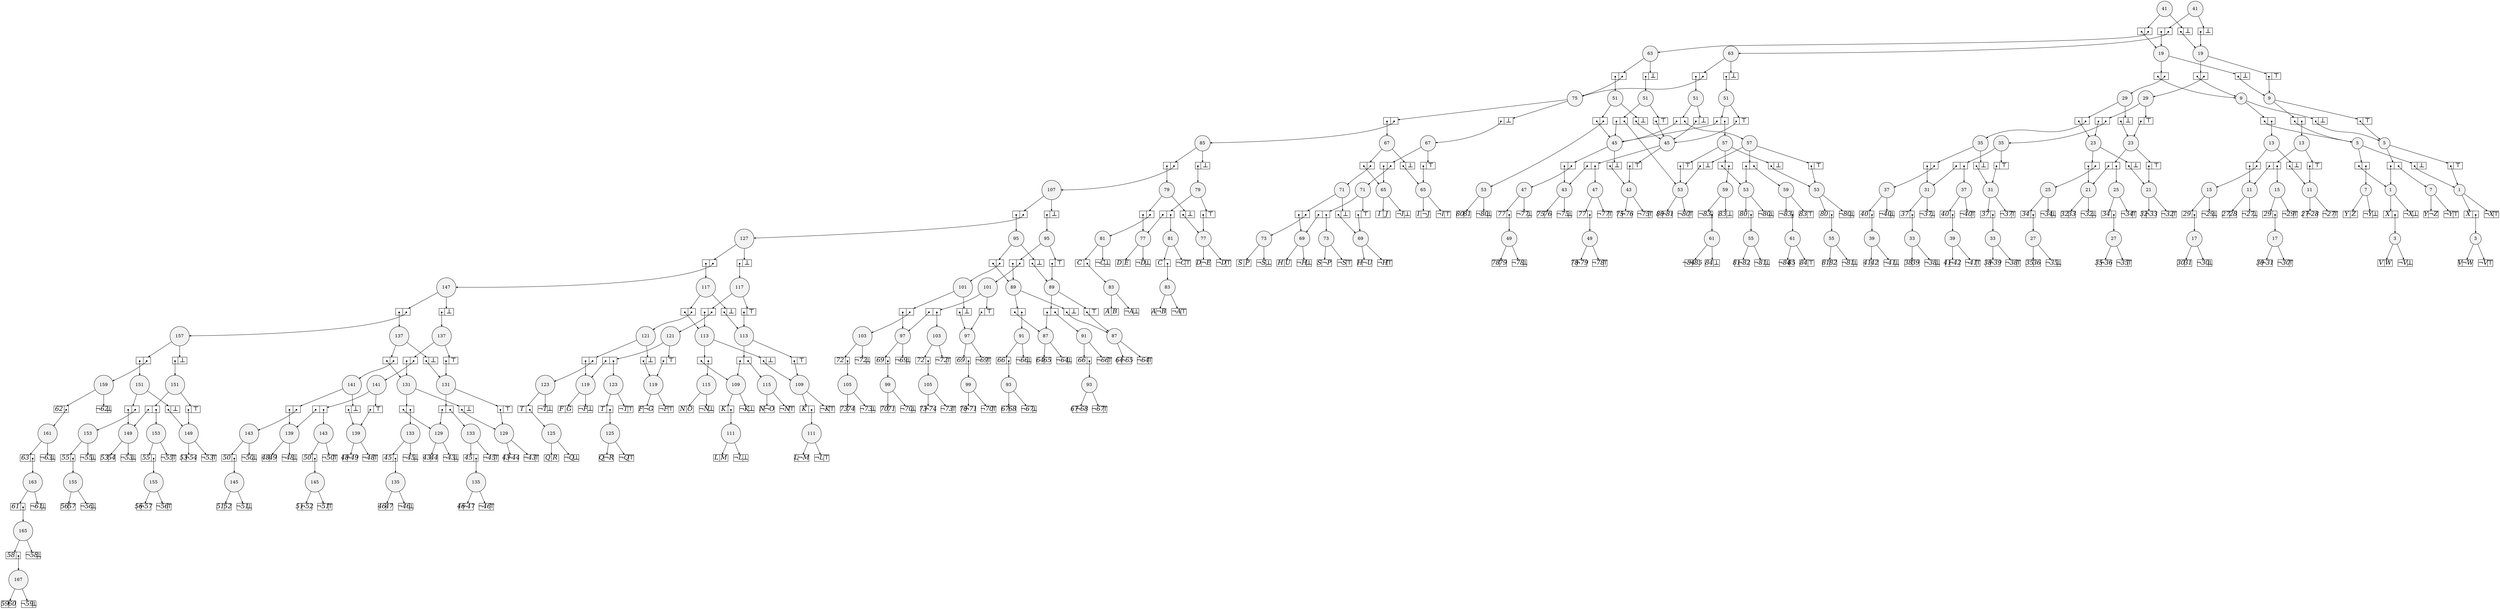 
digraph sdd {

overlap=false

{rank=same; n3634 }
{rank=same; n3647 }
{rank=same; n3662 }
{rank=same; n3930 }
{rank=same; n3949 }
{rank=same; n3970 }
{rank=same; n3971 n2732 }
{rank=same; n3972 n2750 }
{rank=same; n3973 n2876 }
{rank=same; n2768 n2770 }
{rank=same; n3995 }
{rank=same; n3996 n2642 }
{rank=same; n2660 n3997 }
{rank=same; n2696 n3998 }
{rank=same; n2678 n2680 }
{rank=same; n3999 n2912 }
{rank=same; n2588 n2590 }
{rank=same; n2608 n2606 }
{rank=same; n2714 n2716 }
{rank=same; n2624 n2626 }
{rank=same; n4030 }
{rank=same; n2375 n4015 }
{rank=same; n4016 n3297 }
{rank=same; n3315 n4017 }
{rank=same; n1654 n437 }
{rank=same; n4018 n3333 }
{rank=same; n858 n1700 }
{rank=same; n1701 n1058 }
{rank=same; n1022 n1024 }
{rank=same; n1040 n1042 }
{rank=same; n4050 }
{rank=same; n3002 n4051 }
{rank=same; n4052 n3020 }
{rank=same; n3056 n4053 }
{rank=same; n2986 n2984 }
{rank=same; n3040 n3038 }
{rank=same; n3096 n4054 }
{rank=same; n2930 n3093 }
{rank=same; n3094 n2948 }
{rank=same; n3074 n3095 }
{rank=same; n2968 n2966 }
{rank=same; n4091 }
{rank=same; n4081 n518 }
{rank=same; n4082 n536 }
{rank=same; n554 n4083 }
{rank=same; n324 n371 }
{rank=same; n4120 }
{rank=same; n3222 n4110 }
{rank=same; n3602 n4111 }
{rank=same; n3586 n3584 }
{rank=same; n3620 n4112 }
{rank=same; n1676 n1206 }
{rank=same; n4189 n4286 }
{rank=same; n4266 n4269 }
{rank=same; n4267 n4270 }
{rank=same; n4284 n4276 }
{rank=same; n4272 n4274 }
{rank=same; n4183 n4273 n4187 n4275 }
{rank=same; n4188 n4277 n4285 n4184 }
{rank=same; n4207 n4209 }
{rank=same; n4225 n4227 }
{rank=same; n4261 n4263 }
{rank=same; n4245 n4243 }
{rank=same; n4190 n4287 }
{rank=same; n2088 n4140 }
{rank=same; n2106 n4141 }
{rank=same; n2142 n4142 }
{rank=same; n2072 n2070 }
{rank=same; n2126 n2124 }
{rank=same; n4143 n2178 }
{rank=same; n2018 n2016 }
{rank=same; n2036 n2034 }
{rank=same; n2160 n2162 }
{rank=same; n2054 n2052 }
{rank=same; n4144 n1881 }
{rank=same; n1926 n1928 }
{rank=same; n1944 n1946 }
{rank=same; n1982 n1980 }
{rank=same; n1964 n1962 }
{rank=same; n2196 n2198 }
{rank=same; n1908 n1910 }
{rank=same; n1998 n2000 }
{rank=same; n967 n1719 }
{rank=same; n1720 n751 }

n3634 [label= "167",style=filled,fillcolor=gray95,shape=circle,height=.25,width=.25]; 
n3634e0
      [label= "<L>59|<R>60",
      shape=record,
      fontsize=20,
      fontname="Times-Italic",
      fillcolor=white,
      style=filled,
      fixedsize=true,
      height=.30, 
      width=.65];

n3634->n3634e0 [arrowsize=.50];
n3634e1
      [label= "<L>&not;59|<R>&#8869;",
      shape=record,
      fontsize=20,
      fontname="Times-Italic",
      fillcolor=white,
      style=filled,
      fixedsize=true,
      height=.30, 
      width=.65];

n3634->n3634e1 [arrowsize=.50];
n3647 [label= "165",style=filled,fillcolor=gray95,shape=circle,height=.25,width=.25]; 
n3647e0
      [label= "<L>58|<R>",
      shape=record,
      fontsize=20,
      fontname="Times-Italic",
      fillcolor=white,
      style=filled,
      fixedsize=true,
      height=.30, 
      width=.65];

n3647->n3647e0 [arrowsize=.50];
n3647e0:R:c->n3634 [arrowsize=.50,tailclip=false,arrowtail=dot,dir=both];
n3647e1
      [label= "<L>&not;58|<R>&#8869;",
      shape=record,
      fontsize=20,
      fontname="Times-Italic",
      fillcolor=white,
      style=filled,
      fixedsize=true,
      height=.30, 
      width=.65];

n3647->n3647e1 [arrowsize=.50];
n3662 [label= "163",style=filled,fillcolor=gray95,shape=circle,height=.25,width=.25]; 
n3662e0
      [label= "<L>61|<R>",
      shape=record,
      fontsize=20,
      fontname="Times-Italic",
      fillcolor=white,
      style=filled,
      fixedsize=true,
      height=.30, 
      width=.65];

n3662->n3662e0 [arrowsize=.50];
n3662e0:R:c->n3647 [arrowsize=.50,tailclip=false,arrowtail=dot,dir=both];
n3662e1
      [label= "<L>&not;61|<R>&#8869;",
      shape=record,
      fontsize=20,
      fontname="Times-Italic",
      fillcolor=white,
      style=filled,
      fixedsize=true,
      height=.30, 
      width=.65];

n3662->n3662e1 [arrowsize=.50];
n3930 [label= "161",style=filled,fillcolor=gray95,shape=circle,height=.25,width=.25]; 
n3930e0
      [label= "<L>63|<R>",
      shape=record,
      fontsize=20,
      fontname="Times-Italic",
      fillcolor=white,
      style=filled,
      fixedsize=true,
      height=.30, 
      width=.65];

n3930->n3930e0 [arrowsize=.50];
n3930e0:R:c->n3662 [arrowsize=.50,tailclip=false,arrowtail=dot,dir=both];
n3930e1
      [label= "<L>&not;63|<R>&#8869;",
      shape=record,
      fontsize=20,
      fontname="Times-Italic",
      fillcolor=white,
      style=filled,
      fixedsize=true,
      height=.30, 
      width=.65];

n3930->n3930e1 [arrowsize=.50];
n3949 [label= "159",style=filled,fillcolor=gray95,shape=circle,height=.25,width=.25]; 
n3949e0
      [label= "<L>62|<R>",
      shape=record,
      fontsize=20,
      fontname="Times-Italic",
      fillcolor=white,
      style=filled,
      fixedsize=true,
      height=.30, 
      width=.65];

n3949->n3949e0 [arrowsize=.50];
n3949e0:R:c->n3930 [arrowsize=.50,tailclip=false,arrowtail=dot,dir=both];
n3949e1
      [label= "<L>&not;62|<R>&#8869;",
      shape=record,
      fontsize=20,
      fontname="Times-Italic",
      fillcolor=white,
      style=filled,
      fixedsize=true,
      height=.30, 
      width=.65];

n3949->n3949e1 [arrowsize=.50];
n3970 [label= "157",style=filled,fillcolor=gray95,shape=circle,height=.25,width=.25]; 
n3970e0
      [label= "<L>|<R>",
      shape=record,
      fontsize=20,
      fontname="Times-Italic",
      fillcolor=white,
      style=filled,
      fixedsize=true,
      height=.30, 
      width=.65];

n3970->n3970e0 [arrowsize=.50];
n3970e0:L:c->n2876 [arrowsize=.50,tailclip=false,arrowtail=dot,dir=both];
n3970e0:R:c->n3949 [arrowsize=.50,tailclip=false,arrowtail=dot,dir=both];
n3970e1
      [label= "<L>|<R>&#8869;",
      shape=record,
      fontsize=20,
      fontname="Times-Italic",
      fillcolor=white,
      style=filled,
      fixedsize=true,
      height=.30, 
      width=.65];

n3970->n3970e1 [arrowsize=.50];
n3970e1:L:c->n3973 [arrowsize=.50,tailclip=false,arrowtail=dot,dir=both];
n3971 [label= "155",style=filled,fillcolor=gray95,shape=circle,height=.25,width=.25]; 
n3971e0
      [label= "<L>56|<R>&not;57",
      shape=record,
      fontsize=20,
      fontname="Times-Italic",
      fillcolor=white,
      style=filled,
      fixedsize=true,
      height=.30, 
      width=.65];

n3971->n3971e0 [arrowsize=.50];
n3971e1
      [label= "<L>&not;56|<R>&#8868;",
      shape=record,
      fontsize=20,
      fontname="Times-Italic",
      fillcolor=white,
      style=filled,
      fixedsize=true,
      height=.30, 
      width=.65];

n3971->n3971e1 [arrowsize=.50];
n2732 [label= "155",style=filled,fillcolor=gray95,shape=circle,height=.25,width=.25]; 
n2732e0
      [label= "<L>56|<R>57",
      shape=record,
      fontsize=20,
      fontname="Times-Italic",
      fillcolor=white,
      style=filled,
      fixedsize=true,
      height=.30, 
      width=.65];

n2732->n2732e0 [arrowsize=.50];
n2732e1
      [label= "<L>&not;56|<R>&#8869;",
      shape=record,
      fontsize=20,
      fontname="Times-Italic",
      fillcolor=white,
      style=filled,
      fixedsize=true,
      height=.30, 
      width=.65];

n2732->n2732e1 [arrowsize=.50];
n3972 [label= "153",style=filled,fillcolor=gray95,shape=circle,height=.25,width=.25]; 
n3972e0
      [label= "<L>55|<R>",
      shape=record,
      fontsize=20,
      fontname="Times-Italic",
      fillcolor=white,
      style=filled,
      fixedsize=true,
      height=.30, 
      width=.65];

n3972->n3972e0 [arrowsize=.50];
n3972e0:R:c->n3971 [arrowsize=.50,tailclip=false,arrowtail=dot,dir=both];
n3972e1
      [label= "<L>&not;55|<R>&#8868;",
      shape=record,
      fontsize=20,
      fontname="Times-Italic",
      fillcolor=white,
      style=filled,
      fixedsize=true,
      height=.30, 
      width=.65];

n3972->n3972e1 [arrowsize=.50];
n2750 [label= "153",style=filled,fillcolor=gray95,shape=circle,height=.25,width=.25]; 
n2750e0
      [label= "<L>55|<R>",
      shape=record,
      fontsize=20,
      fontname="Times-Italic",
      fillcolor=white,
      style=filled,
      fixedsize=true,
      height=.30, 
      width=.65];

n2750->n2750e0 [arrowsize=.50];
n2750e0:R:c->n2732 [arrowsize=.50,tailclip=false,arrowtail=dot,dir=both];
n2750e1
      [label= "<L>&not;55|<R>&#8869;",
      shape=record,
      fontsize=20,
      fontname="Times-Italic",
      fillcolor=white,
      style=filled,
      fixedsize=true,
      height=.30, 
      width=.65];

n2750->n2750e1 [arrowsize=.50];
n3973 [label= "151",style=filled,fillcolor=gray95,shape=circle,height=.25,width=.25]; 
n3973e0
      [label= "<L>|<R>",
      shape=record,
      fontsize=20,
      fontname="Times-Italic",
      fillcolor=white,
      style=filled,
      fixedsize=true,
      height=.30, 
      width=.65];

n3973->n3973e0 [arrowsize=.50];
n3973e0:L:c->n2768 [arrowsize=.50,tailclip=false,arrowtail=dot,dir=both];
n3973e0:R:c->n3972 [arrowsize=.50,tailclip=false,arrowtail=dot,dir=both];
n3973e1
      [label= "<L>|<R>&#8868;",
      shape=record,
      fontsize=20,
      fontname="Times-Italic",
      fillcolor=white,
      style=filled,
      fixedsize=true,
      height=.30, 
      width=.65];

n3973->n3973e1 [arrowsize=.50];
n3973e1:L:c->n2770 [arrowsize=.50,tailclip=false,arrowtail=dot,dir=both];
n2876 [label= "151",style=filled,fillcolor=gray95,shape=circle,height=.25,width=.25]; 
n2876e0
      [label= "<L>|<R>",
      shape=record,
      fontsize=20,
      fontname="Times-Italic",
      fillcolor=white,
      style=filled,
      fixedsize=true,
      height=.30, 
      width=.65];

n2876->n2876e0 [arrowsize=.50];
n2876e0:L:c->n2768 [arrowsize=.50,tailclip=false,arrowtail=dot,dir=both];
n2876e0:R:c->n2750 [arrowsize=.50,tailclip=false,arrowtail=dot,dir=both];
n2876e1
      [label= "<L>|<R>&#8869;",
      shape=record,
      fontsize=20,
      fontname="Times-Italic",
      fillcolor=white,
      style=filled,
      fixedsize=true,
      height=.30, 
      width=.65];

n2876->n2876e1 [arrowsize=.50];
n2876e1:L:c->n2770 [arrowsize=.50,tailclip=false,arrowtail=dot,dir=both];
n2768 [label= "149",style=filled,fillcolor=gray95,shape=circle,height=.25,width=.25]; 
n2768e0
      [label= "<L>53|<R>54",
      shape=record,
      fontsize=20,
      fontname="Times-Italic",
      fillcolor=white,
      style=filled,
      fixedsize=true,
      height=.30, 
      width=.65];

n2768->n2768e0 [arrowsize=.50];
n2768e1
      [label= "<L>&not;53|<R>&#8869;",
      shape=record,
      fontsize=20,
      fontname="Times-Italic",
      fillcolor=white,
      style=filled,
      fixedsize=true,
      height=.30, 
      width=.65];

n2768->n2768e1 [arrowsize=.50];
n2770 [label= "149",style=filled,fillcolor=gray95,shape=circle,height=.25,width=.25]; 
n2770e0
      [label= "<L>53|<R>&not;54",
      shape=record,
      fontsize=20,
      fontname="Times-Italic",
      fillcolor=white,
      style=filled,
      fixedsize=true,
      height=.30, 
      width=.65];

n2770->n2770e0 [arrowsize=.50];
n2770e1
      [label= "<L>&not;53|<R>&#8868;",
      shape=record,
      fontsize=20,
      fontname="Times-Italic",
      fillcolor=white,
      style=filled,
      fixedsize=true,
      height=.30, 
      width=.65];

n2770->n2770e1 [arrowsize=.50];
n3995 [label= "147",style=filled,fillcolor=gray95,shape=circle,height=.25,width=.25]; 
n3995e0
      [label= "<L>|<R>",
      shape=record,
      fontsize=20,
      fontname="Times-Italic",
      fillcolor=white,
      style=filled,
      fixedsize=true,
      height=.30, 
      width=.65];

n3995->n3995e0 [arrowsize=.50];
n3995e0:L:c->n2912 [arrowsize=.50,tailclip=false,arrowtail=dot,dir=both];
n3995e0:R:c->n3970 [arrowsize=.50,tailclip=false,arrowtail=dot,dir=both];
n3995e1
      [label= "<L>|<R>&#8869;",
      shape=record,
      fontsize=20,
      fontname="Times-Italic",
      fillcolor=white,
      style=filled,
      fixedsize=true,
      height=.30, 
      width=.65];

n3995->n3995e1 [arrowsize=.50];
n3995e1:L:c->n3999 [arrowsize=.50,tailclip=false,arrowtail=dot,dir=both];
n3996 [label= "145",style=filled,fillcolor=gray95,shape=circle,height=.25,width=.25]; 
n3996e0
      [label= "<L>51|<R>&not;52",
      shape=record,
      fontsize=20,
      fontname="Times-Italic",
      fillcolor=white,
      style=filled,
      fixedsize=true,
      height=.30, 
      width=.65];

n3996->n3996e0 [arrowsize=.50];
n3996e1
      [label= "<L>&not;51|<R>&#8868;",
      shape=record,
      fontsize=20,
      fontname="Times-Italic",
      fillcolor=white,
      style=filled,
      fixedsize=true,
      height=.30, 
      width=.65];

n3996->n3996e1 [arrowsize=.50];
n2642 [label= "145",style=filled,fillcolor=gray95,shape=circle,height=.25,width=.25]; 
n2642e0
      [label= "<L>51|<R>52",
      shape=record,
      fontsize=20,
      fontname="Times-Italic",
      fillcolor=white,
      style=filled,
      fixedsize=true,
      height=.30, 
      width=.65];

n2642->n2642e0 [arrowsize=.50];
n2642e1
      [label= "<L>&not;51|<R>&#8869;",
      shape=record,
      fontsize=20,
      fontname="Times-Italic",
      fillcolor=white,
      style=filled,
      fixedsize=true,
      height=.30, 
      width=.65];

n2642->n2642e1 [arrowsize=.50];
n2660 [label= "143",style=filled,fillcolor=gray95,shape=circle,height=.25,width=.25]; 
n2660e0
      [label= "<L>50|<R>",
      shape=record,
      fontsize=20,
      fontname="Times-Italic",
      fillcolor=white,
      style=filled,
      fixedsize=true,
      height=.30, 
      width=.65];

n2660->n2660e0 [arrowsize=.50];
n2660e0:R:c->n2642 [arrowsize=.50,tailclip=false,arrowtail=dot,dir=both];
n2660e1
      [label= "<L>&not;50|<R>&#8869;",
      shape=record,
      fontsize=20,
      fontname="Times-Italic",
      fillcolor=white,
      style=filled,
      fixedsize=true,
      height=.30, 
      width=.65];

n2660->n2660e1 [arrowsize=.50];
n3997 [label= "143",style=filled,fillcolor=gray95,shape=circle,height=.25,width=.25]; 
n3997e0
      [label= "<L>50|<R>",
      shape=record,
      fontsize=20,
      fontname="Times-Italic",
      fillcolor=white,
      style=filled,
      fixedsize=true,
      height=.30, 
      width=.65];

n3997->n3997e0 [arrowsize=.50];
n3997e0:R:c->n3996 [arrowsize=.50,tailclip=false,arrowtail=dot,dir=both];
n3997e1
      [label= "<L>&not;50|<R>&#8868;",
      shape=record,
      fontsize=20,
      fontname="Times-Italic",
      fillcolor=white,
      style=filled,
      fixedsize=true,
      height=.30, 
      width=.65];

n3997->n3997e1 [arrowsize=.50];
n2696 [label= "141",style=filled,fillcolor=gray95,shape=circle,height=.25,width=.25]; 
n2696e0
      [label= "<L>|<R>",
      shape=record,
      fontsize=20,
      fontname="Times-Italic",
      fillcolor=white,
      style=filled,
      fixedsize=true,
      height=.30, 
      width=.65];

n2696->n2696e0 [arrowsize=.50];
n2696e0:L:c->n2678 [arrowsize=.50,tailclip=false,arrowtail=dot,dir=both];
n2696e0:R:c->n2660 [arrowsize=.50,tailclip=false,arrowtail=dot,dir=both];
n2696e1
      [label= "<L>|<R>&#8869;",
      shape=record,
      fontsize=20,
      fontname="Times-Italic",
      fillcolor=white,
      style=filled,
      fixedsize=true,
      height=.30, 
      width=.65];

n2696->n2696e1 [arrowsize=.50];
n2696e1:L:c->n2680 [arrowsize=.50,tailclip=false,arrowtail=dot,dir=both];
n3998 [label= "141",style=filled,fillcolor=gray95,shape=circle,height=.25,width=.25]; 
n3998e0
      [label= "<L>|<R>",
      shape=record,
      fontsize=20,
      fontname="Times-Italic",
      fillcolor=white,
      style=filled,
      fixedsize=true,
      height=.30, 
      width=.65];

n3998->n3998e0 [arrowsize=.50];
n3998e0:L:c->n2678 [arrowsize=.50,tailclip=false,arrowtail=dot,dir=both];
n3998e0:R:c->n3997 [arrowsize=.50,tailclip=false,arrowtail=dot,dir=both];
n3998e1
      [label= "<L>|<R>&#8868;",
      shape=record,
      fontsize=20,
      fontname="Times-Italic",
      fillcolor=white,
      style=filled,
      fixedsize=true,
      height=.30, 
      width=.65];

n3998->n3998e1 [arrowsize=.50];
n3998e1:L:c->n2680 [arrowsize=.50,tailclip=false,arrowtail=dot,dir=both];
n2678 [label= "139",style=filled,fillcolor=gray95,shape=circle,height=.25,width=.25]; 
n2678e0
      [label= "<L>48|<R>49",
      shape=record,
      fontsize=20,
      fontname="Times-Italic",
      fillcolor=white,
      style=filled,
      fixedsize=true,
      height=.30, 
      width=.65];

n2678->n2678e0 [arrowsize=.50];
n2678e1
      [label= "<L>&not;48|<R>&#8869;",
      shape=record,
      fontsize=20,
      fontname="Times-Italic",
      fillcolor=white,
      style=filled,
      fixedsize=true,
      height=.30, 
      width=.65];

n2678->n2678e1 [arrowsize=.50];
n2680 [label= "139",style=filled,fillcolor=gray95,shape=circle,height=.25,width=.25]; 
n2680e0
      [label= "<L>48|<R>&not;49",
      shape=record,
      fontsize=20,
      fontname="Times-Italic",
      fillcolor=white,
      style=filled,
      fixedsize=true,
      height=.30, 
      width=.65];

n2680->n2680e0 [arrowsize=.50];
n2680e1
      [label= "<L>&not;48|<R>&#8868;",
      shape=record,
      fontsize=20,
      fontname="Times-Italic",
      fillcolor=white,
      style=filled,
      fixedsize=true,
      height=.30, 
      width=.65];

n2680->n2680e1 [arrowsize=.50];
n3999 [label= "137",style=filled,fillcolor=gray95,shape=circle,height=.25,width=.25]; 
n3999e0
      [label= "<L>|<R>",
      shape=record,
      fontsize=20,
      fontname="Times-Italic",
      fillcolor=white,
      style=filled,
      fixedsize=true,
      height=.30, 
      width=.65];

n3999->n3999e0 [arrowsize=.50];
n3999e0:L:c->n2714 [arrowsize=.50,tailclip=false,arrowtail=dot,dir=both];
n3999e0:R:c->n3998 [arrowsize=.50,tailclip=false,arrowtail=dot,dir=both];
n3999e1
      [label= "<L>|<R>&#8868;",
      shape=record,
      fontsize=20,
      fontname="Times-Italic",
      fillcolor=white,
      style=filled,
      fixedsize=true,
      height=.30, 
      width=.65];

n3999->n3999e1 [arrowsize=.50];
n3999e1:L:c->n2716 [arrowsize=.50,tailclip=false,arrowtail=dot,dir=both];
n2912 [label= "137",style=filled,fillcolor=gray95,shape=circle,height=.25,width=.25]; 
n2912e0
      [label= "<L>|<R>",
      shape=record,
      fontsize=20,
      fontname="Times-Italic",
      fillcolor=white,
      style=filled,
      fixedsize=true,
      height=.30, 
      width=.65];

n2912->n2912e0 [arrowsize=.50];
n2912e0:L:c->n2714 [arrowsize=.50,tailclip=false,arrowtail=dot,dir=both];
n2912e0:R:c->n2696 [arrowsize=.50,tailclip=false,arrowtail=dot,dir=both];
n2912e1
      [label= "<L>|<R>&#8869;",
      shape=record,
      fontsize=20,
      fontname="Times-Italic",
      fillcolor=white,
      style=filled,
      fixedsize=true,
      height=.30, 
      width=.65];

n2912->n2912e1 [arrowsize=.50];
n2912e1:L:c->n2716 [arrowsize=.50,tailclip=false,arrowtail=dot,dir=both];
n2588 [label= "135",style=filled,fillcolor=gray95,shape=circle,height=.25,width=.25]; 
n2588e0
      [label= "<L>46|<R>47",
      shape=record,
      fontsize=20,
      fontname="Times-Italic",
      fillcolor=white,
      style=filled,
      fixedsize=true,
      height=.30, 
      width=.65];

n2588->n2588e0 [arrowsize=.50];
n2588e1
      [label= "<L>&not;46|<R>&#8869;",
      shape=record,
      fontsize=20,
      fontname="Times-Italic",
      fillcolor=white,
      style=filled,
      fixedsize=true,
      height=.30, 
      width=.65];

n2588->n2588e1 [arrowsize=.50];
n2590 [label= "135",style=filled,fillcolor=gray95,shape=circle,height=.25,width=.25]; 
n2590e0
      [label= "<L>46|<R>&not;47",
      shape=record,
      fontsize=20,
      fontname="Times-Italic",
      fillcolor=white,
      style=filled,
      fixedsize=true,
      height=.30, 
      width=.65];

n2590->n2590e0 [arrowsize=.50];
n2590e1
      [label= "<L>&not;46|<R>&#8868;",
      shape=record,
      fontsize=20,
      fontname="Times-Italic",
      fillcolor=white,
      style=filled,
      fixedsize=true,
      height=.30, 
      width=.65];

n2590->n2590e1 [arrowsize=.50];
n2608 [label= "133",style=filled,fillcolor=gray95,shape=circle,height=.25,width=.25]; 
n2608e0
      [label= "<L>45|<R>",
      shape=record,
      fontsize=20,
      fontname="Times-Italic",
      fillcolor=white,
      style=filled,
      fixedsize=true,
      height=.30, 
      width=.65];

n2608->n2608e0 [arrowsize=.50];
n2608e0:R:c->n2590 [arrowsize=.50,tailclip=false,arrowtail=dot,dir=both];
n2608e1
      [label= "<L>&not;45|<R>&#8868;",
      shape=record,
      fontsize=20,
      fontname="Times-Italic",
      fillcolor=white,
      style=filled,
      fixedsize=true,
      height=.30, 
      width=.65];

n2608->n2608e1 [arrowsize=.50];
n2606 [label= "133",style=filled,fillcolor=gray95,shape=circle,height=.25,width=.25]; 
n2606e0
      [label= "<L>45|<R>",
      shape=record,
      fontsize=20,
      fontname="Times-Italic",
      fillcolor=white,
      style=filled,
      fixedsize=true,
      height=.30, 
      width=.65];

n2606->n2606e0 [arrowsize=.50];
n2606e0:R:c->n2588 [arrowsize=.50,tailclip=false,arrowtail=dot,dir=both];
n2606e1
      [label= "<L>&not;45|<R>&#8869;",
      shape=record,
      fontsize=20,
      fontname="Times-Italic",
      fillcolor=white,
      style=filled,
      fixedsize=true,
      height=.30, 
      width=.65];

n2606->n2606e1 [arrowsize=.50];
n2714 [label= "131",style=filled,fillcolor=gray95,shape=circle,height=.25,width=.25]; 
n2714e0
      [label= "<L>|<R>",
      shape=record,
      fontsize=20,
      fontname="Times-Italic",
      fillcolor=white,
      style=filled,
      fixedsize=true,
      height=.30, 
      width=.65];

n2714->n2714e0 [arrowsize=.50];
n2714e0:L:c->n2624 [arrowsize=.50,tailclip=false,arrowtail=dot,dir=both];
n2714e0:R:c->n2606 [arrowsize=.50,tailclip=false,arrowtail=dot,dir=both];
n2714e1
      [label= "<L>|<R>&#8869;",
      shape=record,
      fontsize=20,
      fontname="Times-Italic",
      fillcolor=white,
      style=filled,
      fixedsize=true,
      height=.30, 
      width=.65];

n2714->n2714e1 [arrowsize=.50];
n2714e1:L:c->n2626 [arrowsize=.50,tailclip=false,arrowtail=dot,dir=both];
n2716 [label= "131",style=filled,fillcolor=gray95,shape=circle,height=.25,width=.25]; 
n2716e0
      [label= "<L>|<R>",
      shape=record,
      fontsize=20,
      fontname="Times-Italic",
      fillcolor=white,
      style=filled,
      fixedsize=true,
      height=.30, 
      width=.65];

n2716->n2716e0 [arrowsize=.50];
n2716e0:L:c->n2624 [arrowsize=.50,tailclip=false,arrowtail=dot,dir=both];
n2716e0:R:c->n2608 [arrowsize=.50,tailclip=false,arrowtail=dot,dir=both];
n2716e1
      [label= "<L>|<R>&#8868;",
      shape=record,
      fontsize=20,
      fontname="Times-Italic",
      fillcolor=white,
      style=filled,
      fixedsize=true,
      height=.30, 
      width=.65];

n2716->n2716e1 [arrowsize=.50];
n2716e1:L:c->n2626 [arrowsize=.50,tailclip=false,arrowtail=dot,dir=both];
n2624 [label= "129",style=filled,fillcolor=gray95,shape=circle,height=.25,width=.25]; 
n2624e0
      [label= "<L>43|<R>44",
      shape=record,
      fontsize=20,
      fontname="Times-Italic",
      fillcolor=white,
      style=filled,
      fixedsize=true,
      height=.30, 
      width=.65];

n2624->n2624e0 [arrowsize=.50];
n2624e1
      [label= "<L>&not;43|<R>&#8869;",
      shape=record,
      fontsize=20,
      fontname="Times-Italic",
      fillcolor=white,
      style=filled,
      fixedsize=true,
      height=.30, 
      width=.65];

n2624->n2624e1 [arrowsize=.50];
n2626 [label= "129",style=filled,fillcolor=gray95,shape=circle,height=.25,width=.25]; 
n2626e0
      [label= "<L>43|<R>&not;44",
      shape=record,
      fontsize=20,
      fontname="Times-Italic",
      fillcolor=white,
      style=filled,
      fixedsize=true,
      height=.30, 
      width=.65];

n2626->n2626e0 [arrowsize=.50];
n2626e1
      [label= "<L>&not;43|<R>&#8868;",
      shape=record,
      fontsize=20,
      fontname="Times-Italic",
      fillcolor=white,
      style=filled,
      fixedsize=true,
      height=.30, 
      width=.65];

n2626->n2626e1 [arrowsize=.50];
n4030 [label= "127",style=filled,fillcolor=gray95,shape=circle,height=.25,width=.25]; 
n4030e0
      [label= "<L>|<R>",
      shape=record,
      fontsize=20,
      fontname="Times-Italic",
      fillcolor=white,
      style=filled,
      fixedsize=true,
      height=.30, 
      width=.65];

n4030->n4030e0 [arrowsize=.50];
n4030e0:L:c->n3333 [arrowsize=.50,tailclip=false,arrowtail=dot,dir=both];
n4030e0:R:c->n3995 [arrowsize=.50,tailclip=false,arrowtail=dot,dir=both];
n4030e1
      [label= "<L>|<R>&#8869;",
      shape=record,
      fontsize=20,
      fontname="Times-Italic",
      fillcolor=white,
      style=filled,
      fixedsize=true,
      height=.30, 
      width=.65];

n4030->n4030e1 [arrowsize=.50];
n4030e1:L:c->n4018 [arrowsize=.50,tailclip=false,arrowtail=dot,dir=both];
n2375 [label= "125",style=filled,fillcolor=gray95,shape=circle,height=.25,width=.25]; 
n2375e0
      [label= "<L>Q|<R>R",
      shape=record,
      fontsize=20,
      fontname="Times-Italic",
      fillcolor=white,
      style=filled,
      fixedsize=true,
      height=.30, 
      width=.65];

n2375->n2375e0 [arrowsize=.50];
n2375e1
      [label= "<L>&not;Q|<R>&#8869;",
      shape=record,
      fontsize=20,
      fontname="Times-Italic",
      fillcolor=white,
      style=filled,
      fixedsize=true,
      height=.30, 
      width=.65];

n2375->n2375e1 [arrowsize=.50];
n4015 [label= "125",style=filled,fillcolor=gray95,shape=circle,height=.25,width=.25]; 
n4015e0
      [label= "<L>Q|<R>&not;R",
      shape=record,
      fontsize=20,
      fontname="Times-Italic",
      fillcolor=white,
      style=filled,
      fixedsize=true,
      height=.30, 
      width=.65];

n4015->n4015e0 [arrowsize=.50];
n4015e1
      [label= "<L>&not;Q|<R>&#8868;",
      shape=record,
      fontsize=20,
      fontname="Times-Italic",
      fillcolor=white,
      style=filled,
      fixedsize=true,
      height=.30, 
      width=.65];

n4015->n4015e1 [arrowsize=.50];
n4016 [label= "123",style=filled,fillcolor=gray95,shape=circle,height=.25,width=.25]; 
n4016e0
      [label= "<L>T|<R>",
      shape=record,
      fontsize=20,
      fontname="Times-Italic",
      fillcolor=white,
      style=filled,
      fixedsize=true,
      height=.30, 
      width=.65];

n4016->n4016e0 [arrowsize=.50];
n4016e0:R:c->n4015 [arrowsize=.50,tailclip=false,arrowtail=dot,dir=both];
n4016e1
      [label= "<L>&not;T|<R>&#8868;",
      shape=record,
      fontsize=20,
      fontname="Times-Italic",
      fillcolor=white,
      style=filled,
      fixedsize=true,
      height=.30, 
      width=.65];

n4016->n4016e1 [arrowsize=.50];
n3297 [label= "123",style=filled,fillcolor=gray95,shape=circle,height=.25,width=.25]; 
n3297e0
      [label= "<L>T|<R>",
      shape=record,
      fontsize=20,
      fontname="Times-Italic",
      fillcolor=white,
      style=filled,
      fixedsize=true,
      height=.30, 
      width=.65];

n3297->n3297e0 [arrowsize=.50];
n3297e0:R:c->n2375 [arrowsize=.50,tailclip=false,arrowtail=dot,dir=both];
n3297e1
      [label= "<L>&not;T|<R>&#8869;",
      shape=record,
      fontsize=20,
      fontname="Times-Italic",
      fillcolor=white,
      style=filled,
      fixedsize=true,
      height=.30, 
      width=.65];

n3297->n3297e1 [arrowsize=.50];
n3315 [label= "121",style=filled,fillcolor=gray95,shape=circle,height=.25,width=.25]; 
n3315e0
      [label= "<L>|<R>",
      shape=record,
      fontsize=20,
      fontname="Times-Italic",
      fillcolor=white,
      style=filled,
      fixedsize=true,
      height=.30, 
      width=.65];

n3315->n3315e0 [arrowsize=.50];
n3315e0:L:c->n437 [arrowsize=.50,tailclip=false,arrowtail=dot,dir=both];
n3315e0:R:c->n3297 [arrowsize=.50,tailclip=false,arrowtail=dot,dir=both];
n3315e1
      [label= "<L>|<R>&#8869;",
      shape=record,
      fontsize=20,
      fontname="Times-Italic",
      fillcolor=white,
      style=filled,
      fixedsize=true,
      height=.30, 
      width=.65];

n3315->n3315e1 [arrowsize=.50];
n3315e1:L:c->n1654 [arrowsize=.50,tailclip=false,arrowtail=dot,dir=both];
n4017 [label= "121",style=filled,fillcolor=gray95,shape=circle,height=.25,width=.25]; 
n4017e0
      [label= "<L>|<R>",
      shape=record,
      fontsize=20,
      fontname="Times-Italic",
      fillcolor=white,
      style=filled,
      fixedsize=true,
      height=.30, 
      width=.65];

n4017->n4017e0 [arrowsize=.50];
n4017e0:L:c->n437 [arrowsize=.50,tailclip=false,arrowtail=dot,dir=both];
n4017e0:R:c->n4016 [arrowsize=.50,tailclip=false,arrowtail=dot,dir=both];
n4017e1
      [label= "<L>|<R>&#8868;",
      shape=record,
      fontsize=20,
      fontname="Times-Italic",
      fillcolor=white,
      style=filled,
      fixedsize=true,
      height=.30, 
      width=.65];

n4017->n4017e1 [arrowsize=.50];
n4017e1:L:c->n1654 [arrowsize=.50,tailclip=false,arrowtail=dot,dir=both];
n1654 [label= "119",style=filled,fillcolor=gray95,shape=circle,height=.25,width=.25]; 
n1654e0
      [label= "<L>F|<R>&not;G",
      shape=record,
      fontsize=20,
      fontname="Times-Italic",
      fillcolor=white,
      style=filled,
      fixedsize=true,
      height=.30, 
      width=.65];

n1654->n1654e0 [arrowsize=.50];
n1654e1
      [label= "<L>&not;F|<R>&#8868;",
      shape=record,
      fontsize=20,
      fontname="Times-Italic",
      fillcolor=white,
      style=filled,
      fixedsize=true,
      height=.30, 
      width=.65];

n1654->n1654e1 [arrowsize=.50];
n437 [label= "119",style=filled,fillcolor=gray95,shape=circle,height=.25,width=.25]; 
n437e0
      [label= "<L>F|<R>G",
      shape=record,
      fontsize=20,
      fontname="Times-Italic",
      fillcolor=white,
      style=filled,
      fixedsize=true,
      height=.30, 
      width=.65];

n437->n437e0 [arrowsize=.50];
n437e1
      [label= "<L>&not;F|<R>&#8869;",
      shape=record,
      fontsize=20,
      fontname="Times-Italic",
      fillcolor=white,
      style=filled,
      fixedsize=true,
      height=.30, 
      width=.65];

n437->n437e1 [arrowsize=.50];
n4018 [label= "117",style=filled,fillcolor=gray95,shape=circle,height=.25,width=.25]; 
n4018e0
      [label= "<L>|<R>",
      shape=record,
      fontsize=20,
      fontname="Times-Italic",
      fillcolor=white,
      style=filled,
      fixedsize=true,
      height=.30, 
      width=.65];

n4018->n4018e0 [arrowsize=.50];
n4018e0:L:c->n1058 [arrowsize=.50,tailclip=false,arrowtail=dot,dir=both];
n4018e0:R:c->n4017 [arrowsize=.50,tailclip=false,arrowtail=dot,dir=both];
n4018e1
      [label= "<L>|<R>&#8868;",
      shape=record,
      fontsize=20,
      fontname="Times-Italic",
      fillcolor=white,
      style=filled,
      fixedsize=true,
      height=.30, 
      width=.65];

n4018->n4018e1 [arrowsize=.50];
n4018e1:L:c->n1701 [arrowsize=.50,tailclip=false,arrowtail=dot,dir=both];
n3333 [label= "117",style=filled,fillcolor=gray95,shape=circle,height=.25,width=.25]; 
n3333e0
      [label= "<L>|<R>",
      shape=record,
      fontsize=20,
      fontname="Times-Italic",
      fillcolor=white,
      style=filled,
      fixedsize=true,
      height=.30, 
      width=.65];

n3333->n3333e0 [arrowsize=.50];
n3333e0:L:c->n1058 [arrowsize=.50,tailclip=false,arrowtail=dot,dir=both];
n3333e0:R:c->n3315 [arrowsize=.50,tailclip=false,arrowtail=dot,dir=both];
n3333e1
      [label= "<L>|<R>&#8869;",
      shape=record,
      fontsize=20,
      fontname="Times-Italic",
      fillcolor=white,
      style=filled,
      fixedsize=true,
      height=.30, 
      width=.65];

n3333->n3333e1 [arrowsize=.50];
n3333e1:L:c->n1701 [arrowsize=.50,tailclip=false,arrowtail=dot,dir=both];
n858 [label= "115",style=filled,fillcolor=gray95,shape=circle,height=.25,width=.25]; 
n858e0
      [label= "<L>N|<R>O",
      shape=record,
      fontsize=20,
      fontname="Times-Italic",
      fillcolor=white,
      style=filled,
      fixedsize=true,
      height=.30, 
      width=.65];

n858->n858e0 [arrowsize=.50];
n858e1
      [label= "<L>&not;N|<R>&#8869;",
      shape=record,
      fontsize=20,
      fontname="Times-Italic",
      fillcolor=white,
      style=filled,
      fixedsize=true,
      height=.30, 
      width=.65];

n858->n858e1 [arrowsize=.50];
n1700 [label= "115",style=filled,fillcolor=gray95,shape=circle,height=.25,width=.25]; 
n1700e0
      [label= "<L>N|<R>&not;O",
      shape=record,
      fontsize=20,
      fontname="Times-Italic",
      fillcolor=white,
      style=filled,
      fixedsize=true,
      height=.30, 
      width=.65];

n1700->n1700e0 [arrowsize=.50];
n1700e1
      [label= "<L>&not;N|<R>&#8868;",
      shape=record,
      fontsize=20,
      fontname="Times-Italic",
      fillcolor=white,
      style=filled,
      fixedsize=true,
      height=.30, 
      width=.65];

n1700->n1700e1 [arrowsize=.50];
n1701 [label= "113",style=filled,fillcolor=gray95,shape=circle,height=.25,width=.25]; 
n1701e0
      [label= "<L>|<R>",
      shape=record,
      fontsize=20,
      fontname="Times-Italic",
      fillcolor=white,
      style=filled,
      fixedsize=true,
      height=.30, 
      width=.65];

n1701->n1701e0 [arrowsize=.50];
n1701e0:L:c->n1040 [arrowsize=.50,tailclip=false,arrowtail=dot,dir=both];
n1701e0:R:c->n1700 [arrowsize=.50,tailclip=false,arrowtail=dot,dir=both];
n1701e1
      [label= "<L>|<R>&#8868;",
      shape=record,
      fontsize=20,
      fontname="Times-Italic",
      fillcolor=white,
      style=filled,
      fixedsize=true,
      height=.30, 
      width=.65];

n1701->n1701e1 [arrowsize=.50];
n1701e1:L:c->n1042 [arrowsize=.50,tailclip=false,arrowtail=dot,dir=both];
n1058 [label= "113",style=filled,fillcolor=gray95,shape=circle,height=.25,width=.25]; 
n1058e0
      [label= "<L>|<R>",
      shape=record,
      fontsize=20,
      fontname="Times-Italic",
      fillcolor=white,
      style=filled,
      fixedsize=true,
      height=.30, 
      width=.65];

n1058->n1058e0 [arrowsize=.50];
n1058e0:L:c->n1040 [arrowsize=.50,tailclip=false,arrowtail=dot,dir=both];
n1058e0:R:c->n858 [arrowsize=.50,tailclip=false,arrowtail=dot,dir=both];
n1058e1
      [label= "<L>|<R>&#8869;",
      shape=record,
      fontsize=20,
      fontname="Times-Italic",
      fillcolor=white,
      style=filled,
      fixedsize=true,
      height=.30, 
      width=.65];

n1058->n1058e1 [arrowsize=.50];
n1058e1:L:c->n1042 [arrowsize=.50,tailclip=false,arrowtail=dot,dir=both];
n1022 [label= "111",style=filled,fillcolor=gray95,shape=circle,height=.25,width=.25]; 
n1022e0
      [label= "<L>L|<R>M",
      shape=record,
      fontsize=20,
      fontname="Times-Italic",
      fillcolor=white,
      style=filled,
      fixedsize=true,
      height=.30, 
      width=.65];

n1022->n1022e0 [arrowsize=.50];
n1022e1
      [label= "<L>&not;L|<R>&#8869;",
      shape=record,
      fontsize=20,
      fontname="Times-Italic",
      fillcolor=white,
      style=filled,
      fixedsize=true,
      height=.30, 
      width=.65];

n1022->n1022e1 [arrowsize=.50];
n1024 [label= "111",style=filled,fillcolor=gray95,shape=circle,height=.25,width=.25]; 
n1024e0
      [label= "<L>L|<R>&not;M",
      shape=record,
      fontsize=20,
      fontname="Times-Italic",
      fillcolor=white,
      style=filled,
      fixedsize=true,
      height=.30, 
      width=.65];

n1024->n1024e0 [arrowsize=.50];
n1024e1
      [label= "<L>&not;L|<R>&#8868;",
      shape=record,
      fontsize=20,
      fontname="Times-Italic",
      fillcolor=white,
      style=filled,
      fixedsize=true,
      height=.30, 
      width=.65];

n1024->n1024e1 [arrowsize=.50];
n1040 [label= "109",style=filled,fillcolor=gray95,shape=circle,height=.25,width=.25]; 
n1040e0
      [label= "<L>K|<R>",
      shape=record,
      fontsize=20,
      fontname="Times-Italic",
      fillcolor=white,
      style=filled,
      fixedsize=true,
      height=.30, 
      width=.65];

n1040->n1040e0 [arrowsize=.50];
n1040e0:R:c->n1022 [arrowsize=.50,tailclip=false,arrowtail=dot,dir=both];
n1040e1
      [label= "<L>&not;K|<R>&#8869;",
      shape=record,
      fontsize=20,
      fontname="Times-Italic",
      fillcolor=white,
      style=filled,
      fixedsize=true,
      height=.30, 
      width=.65];

n1040->n1040e1 [arrowsize=.50];
n1042 [label= "109",style=filled,fillcolor=gray95,shape=circle,height=.25,width=.25]; 
n1042e0
      [label= "<L>K|<R>",
      shape=record,
      fontsize=20,
      fontname="Times-Italic",
      fillcolor=white,
      style=filled,
      fixedsize=true,
      height=.30, 
      width=.65];

n1042->n1042e0 [arrowsize=.50];
n1042e0:R:c->n1024 [arrowsize=.50,tailclip=false,arrowtail=dot,dir=both];
n1042e1
      [label= "<L>&not;K|<R>&#8868;",
      shape=record,
      fontsize=20,
      fontname="Times-Italic",
      fillcolor=white,
      style=filled,
      fixedsize=true,
      height=.30, 
      width=.65];

n1042->n1042e1 [arrowsize=.50];
n4050 [label= "107",style=filled,fillcolor=gray95,shape=circle,height=.25,width=.25]; 
n4050e0
      [label= "<L>|<R>",
      shape=record,
      fontsize=20,
      fontname="Times-Italic",
      fillcolor=white,
      style=filled,
      fixedsize=true,
      height=.30, 
      width=.65];

n4050->n4050e0 [arrowsize=.50];
n4050e0:L:c->n3096 [arrowsize=.50,tailclip=false,arrowtail=dot,dir=both];
n4050e0:R:c->n4030 [arrowsize=.50,tailclip=false,arrowtail=dot,dir=both];
n4050e1
      [label= "<L>|<R>&#8869;",
      shape=record,
      fontsize=20,
      fontname="Times-Italic",
      fillcolor=white,
      style=filled,
      fixedsize=true,
      height=.30, 
      width=.65];

n4050->n4050e1 [arrowsize=.50];
n4050e1:L:c->n4054 [arrowsize=.50,tailclip=false,arrowtail=dot,dir=both];
n3002 [label= "105",style=filled,fillcolor=gray95,shape=circle,height=.25,width=.25]; 
n3002e0
      [label= "<L>73|<R>74",
      shape=record,
      fontsize=20,
      fontname="Times-Italic",
      fillcolor=white,
      style=filled,
      fixedsize=true,
      height=.30, 
      width=.65];

n3002->n3002e0 [arrowsize=.50];
n3002e1
      [label= "<L>&not;73|<R>&#8869;",
      shape=record,
      fontsize=20,
      fontname="Times-Italic",
      fillcolor=white,
      style=filled,
      fixedsize=true,
      height=.30, 
      width=.65];

n3002->n3002e1 [arrowsize=.50];
n4051 [label= "105",style=filled,fillcolor=gray95,shape=circle,height=.25,width=.25]; 
n4051e0
      [label= "<L>73|<R>&not;74",
      shape=record,
      fontsize=20,
      fontname="Times-Italic",
      fillcolor=white,
      style=filled,
      fixedsize=true,
      height=.30, 
      width=.65];

n4051->n4051e0 [arrowsize=.50];
n4051e1
      [label= "<L>&not;73|<R>&#8868;",
      shape=record,
      fontsize=20,
      fontname="Times-Italic",
      fillcolor=white,
      style=filled,
      fixedsize=true,
      height=.30, 
      width=.65];

n4051->n4051e1 [arrowsize=.50];
n4052 [label= "103",style=filled,fillcolor=gray95,shape=circle,height=.25,width=.25]; 
n4052e0
      [label= "<L>72|<R>",
      shape=record,
      fontsize=20,
      fontname="Times-Italic",
      fillcolor=white,
      style=filled,
      fixedsize=true,
      height=.30, 
      width=.65];

n4052->n4052e0 [arrowsize=.50];
n4052e0:R:c->n4051 [arrowsize=.50,tailclip=false,arrowtail=dot,dir=both];
n4052e1
      [label= "<L>&not;72|<R>&#8868;",
      shape=record,
      fontsize=20,
      fontname="Times-Italic",
      fillcolor=white,
      style=filled,
      fixedsize=true,
      height=.30, 
      width=.65];

n4052->n4052e1 [arrowsize=.50];
n3020 [label= "103",style=filled,fillcolor=gray95,shape=circle,height=.25,width=.25]; 
n3020e0
      [label= "<L>72|<R>",
      shape=record,
      fontsize=20,
      fontname="Times-Italic",
      fillcolor=white,
      style=filled,
      fixedsize=true,
      height=.30, 
      width=.65];

n3020->n3020e0 [arrowsize=.50];
n3020e0:R:c->n3002 [arrowsize=.50,tailclip=false,arrowtail=dot,dir=both];
n3020e1
      [label= "<L>&not;72|<R>&#8869;",
      shape=record,
      fontsize=20,
      fontname="Times-Italic",
      fillcolor=white,
      style=filled,
      fixedsize=true,
      height=.30, 
      width=.65];

n3020->n3020e1 [arrowsize=.50];
n3056 [label= "101",style=filled,fillcolor=gray95,shape=circle,height=.25,width=.25]; 
n3056e0
      [label= "<L>|<R>",
      shape=record,
      fontsize=20,
      fontname="Times-Italic",
      fillcolor=white,
      style=filled,
      fixedsize=true,
      height=.30, 
      width=.65];

n3056->n3056e0 [arrowsize=.50];
n3056e0:L:c->n3038 [arrowsize=.50,tailclip=false,arrowtail=dot,dir=both];
n3056e0:R:c->n3020 [arrowsize=.50,tailclip=false,arrowtail=dot,dir=both];
n3056e1
      [label= "<L>|<R>&#8869;",
      shape=record,
      fontsize=20,
      fontname="Times-Italic",
      fillcolor=white,
      style=filled,
      fixedsize=true,
      height=.30, 
      width=.65];

n3056->n3056e1 [arrowsize=.50];
n3056e1:L:c->n3040 [arrowsize=.50,tailclip=false,arrowtail=dot,dir=both];
n4053 [label= "101",style=filled,fillcolor=gray95,shape=circle,height=.25,width=.25]; 
n4053e0
      [label= "<L>|<R>",
      shape=record,
      fontsize=20,
      fontname="Times-Italic",
      fillcolor=white,
      style=filled,
      fixedsize=true,
      height=.30, 
      width=.65];

n4053->n4053e0 [arrowsize=.50];
n4053e0:L:c->n3038 [arrowsize=.50,tailclip=false,arrowtail=dot,dir=both];
n4053e0:R:c->n4052 [arrowsize=.50,tailclip=false,arrowtail=dot,dir=both];
n4053e1
      [label= "<L>|<R>&#8868;",
      shape=record,
      fontsize=20,
      fontname="Times-Italic",
      fillcolor=white,
      style=filled,
      fixedsize=true,
      height=.30, 
      width=.65];

n4053->n4053e1 [arrowsize=.50];
n4053e1:L:c->n3040 [arrowsize=.50,tailclip=false,arrowtail=dot,dir=both];
n2986 [label= "99",style=filled,fillcolor=gray95,shape=circle,height=.25,width=.25]; 
n2986e0
      [label= "<L>70|<R>&not;71",
      shape=record,
      fontsize=20,
      fontname="Times-Italic",
      fillcolor=white,
      style=filled,
      fixedsize=true,
      height=.30, 
      width=.65];

n2986->n2986e0 [arrowsize=.50];
n2986e1
      [label= "<L>&not;70|<R>&#8868;",
      shape=record,
      fontsize=20,
      fontname="Times-Italic",
      fillcolor=white,
      style=filled,
      fixedsize=true,
      height=.30, 
      width=.65];

n2986->n2986e1 [arrowsize=.50];
n2984 [label= "99",style=filled,fillcolor=gray95,shape=circle,height=.25,width=.25]; 
n2984e0
      [label= "<L>70|<R>71",
      shape=record,
      fontsize=20,
      fontname="Times-Italic",
      fillcolor=white,
      style=filled,
      fixedsize=true,
      height=.30, 
      width=.65];

n2984->n2984e0 [arrowsize=.50];
n2984e1
      [label= "<L>&not;70|<R>&#8869;",
      shape=record,
      fontsize=20,
      fontname="Times-Italic",
      fillcolor=white,
      style=filled,
      fixedsize=true,
      height=.30, 
      width=.65];

n2984->n2984e1 [arrowsize=.50];
n3040 [label= "97",style=filled,fillcolor=gray95,shape=circle,height=.25,width=.25]; 
n3040e0
      [label= "<L>69|<R>",
      shape=record,
      fontsize=20,
      fontname="Times-Italic",
      fillcolor=white,
      style=filled,
      fixedsize=true,
      height=.30, 
      width=.65];

n3040->n3040e0 [arrowsize=.50];
n3040e0:R:c->n2986 [arrowsize=.50,tailclip=false,arrowtail=dot,dir=both];
n3040e1
      [label= "<L>&not;69|<R>&#8868;",
      shape=record,
      fontsize=20,
      fontname="Times-Italic",
      fillcolor=white,
      style=filled,
      fixedsize=true,
      height=.30, 
      width=.65];

n3040->n3040e1 [arrowsize=.50];
n3038 [label= "97",style=filled,fillcolor=gray95,shape=circle,height=.25,width=.25]; 
n3038e0
      [label= "<L>69|<R>",
      shape=record,
      fontsize=20,
      fontname="Times-Italic",
      fillcolor=white,
      style=filled,
      fixedsize=true,
      height=.30, 
      width=.65];

n3038->n3038e0 [arrowsize=.50];
n3038e0:R:c->n2984 [arrowsize=.50,tailclip=false,arrowtail=dot,dir=both];
n3038e1
      [label= "<L>&not;69|<R>&#8869;",
      shape=record,
      fontsize=20,
      fontname="Times-Italic",
      fillcolor=white,
      style=filled,
      fixedsize=true,
      height=.30, 
      width=.65];

n3038->n3038e1 [arrowsize=.50];
n3096 [label= "95",style=filled,fillcolor=gray95,shape=circle,height=.25,width=.25]; 
n3096e0
      [label= "<L>|<R>",
      shape=record,
      fontsize=20,
      fontname="Times-Italic",
      fillcolor=white,
      style=filled,
      fixedsize=true,
      height=.30, 
      width=.65];

n3096->n3096e0 [arrowsize=.50];
n3096e0:L:c->n3074 [arrowsize=.50,tailclip=false,arrowtail=dot,dir=both];
n3096e0:R:c->n3056 [arrowsize=.50,tailclip=false,arrowtail=dot,dir=both];
n3096e1
      [label= "<L>|<R>&#8869;",
      shape=record,
      fontsize=20,
      fontname="Times-Italic",
      fillcolor=white,
      style=filled,
      fixedsize=true,
      height=.30, 
      width=.65];

n3096->n3096e1 [arrowsize=.50];
n3096e1:L:c->n3095 [arrowsize=.50,tailclip=false,arrowtail=dot,dir=both];
n4054 [label= "95",style=filled,fillcolor=gray95,shape=circle,height=.25,width=.25]; 
n4054e0
      [label= "<L>|<R>",
      shape=record,
      fontsize=20,
      fontname="Times-Italic",
      fillcolor=white,
      style=filled,
      fixedsize=true,
      height=.30, 
      width=.65];

n4054->n4054e0 [arrowsize=.50];
n4054e0:L:c->n3074 [arrowsize=.50,tailclip=false,arrowtail=dot,dir=both];
n4054e0:R:c->n4053 [arrowsize=.50,tailclip=false,arrowtail=dot,dir=both];
n4054e1
      [label= "<L>|<R>&#8868;",
      shape=record,
      fontsize=20,
      fontname="Times-Italic",
      fillcolor=white,
      style=filled,
      fixedsize=true,
      height=.30, 
      width=.65];

n4054->n4054e1 [arrowsize=.50];
n4054e1:L:c->n3095 [arrowsize=.50,tailclip=false,arrowtail=dot,dir=both];
n2930 [label= "93",style=filled,fillcolor=gray95,shape=circle,height=.25,width=.25]; 
n2930e0
      [label= "<L>67|<R>68",
      shape=record,
      fontsize=20,
      fontname="Times-Italic",
      fillcolor=white,
      style=filled,
      fixedsize=true,
      height=.30, 
      width=.65];

n2930->n2930e0 [arrowsize=.50];
n2930e1
      [label= "<L>&not;67|<R>&#8869;",
      shape=record,
      fontsize=20,
      fontname="Times-Italic",
      fillcolor=white,
      style=filled,
      fixedsize=true,
      height=.30, 
      width=.65];

n2930->n2930e1 [arrowsize=.50];
n3093 [label= "93",style=filled,fillcolor=gray95,shape=circle,height=.25,width=.25]; 
n3093e0
      [label= "<L>67|<R>&not;68",
      shape=record,
      fontsize=20,
      fontname="Times-Italic",
      fillcolor=white,
      style=filled,
      fixedsize=true,
      height=.30, 
      width=.65];

n3093->n3093e0 [arrowsize=.50];
n3093e1
      [label= "<L>&not;67|<R>&#8868;",
      shape=record,
      fontsize=20,
      fontname="Times-Italic",
      fillcolor=white,
      style=filled,
      fixedsize=true,
      height=.30, 
      width=.65];

n3093->n3093e1 [arrowsize=.50];
n3094 [label= "91",style=filled,fillcolor=gray95,shape=circle,height=.25,width=.25]; 
n3094e0
      [label= "<L>66|<R>",
      shape=record,
      fontsize=20,
      fontname="Times-Italic",
      fillcolor=white,
      style=filled,
      fixedsize=true,
      height=.30, 
      width=.65];

n3094->n3094e0 [arrowsize=.50];
n3094e0:R:c->n3093 [arrowsize=.50,tailclip=false,arrowtail=dot,dir=both];
n3094e1
      [label= "<L>&not;66|<R>&#8868;",
      shape=record,
      fontsize=20,
      fontname="Times-Italic",
      fillcolor=white,
      style=filled,
      fixedsize=true,
      height=.30, 
      width=.65];

n3094->n3094e1 [arrowsize=.50];
n2948 [label= "91",style=filled,fillcolor=gray95,shape=circle,height=.25,width=.25]; 
n2948e0
      [label= "<L>66|<R>",
      shape=record,
      fontsize=20,
      fontname="Times-Italic",
      fillcolor=white,
      style=filled,
      fixedsize=true,
      height=.30, 
      width=.65];

n2948->n2948e0 [arrowsize=.50];
n2948e0:R:c->n2930 [arrowsize=.50,tailclip=false,arrowtail=dot,dir=both];
n2948e1
      [label= "<L>&not;66|<R>&#8869;",
      shape=record,
      fontsize=20,
      fontname="Times-Italic",
      fillcolor=white,
      style=filled,
      fixedsize=true,
      height=.30, 
      width=.65];

n2948->n2948e1 [arrowsize=.50];
n3074 [label= "89",style=filled,fillcolor=gray95,shape=circle,height=.25,width=.25]; 
n3074e0
      [label= "<L>|<R>",
      shape=record,
      fontsize=20,
      fontname="Times-Italic",
      fillcolor=white,
      style=filled,
      fixedsize=true,
      height=.30, 
      width=.65];

n3074->n3074e0 [arrowsize=.50];
n3074e0:L:c->n2966 [arrowsize=.50,tailclip=false,arrowtail=dot,dir=both];
n3074e0:R:c->n2948 [arrowsize=.50,tailclip=false,arrowtail=dot,dir=both];
n3074e1
      [label= "<L>|<R>&#8869;",
      shape=record,
      fontsize=20,
      fontname="Times-Italic",
      fillcolor=white,
      style=filled,
      fixedsize=true,
      height=.30, 
      width=.65];

n3074->n3074e1 [arrowsize=.50];
n3074e1:L:c->n2968 [arrowsize=.50,tailclip=false,arrowtail=dot,dir=both];
n3095 [label= "89",style=filled,fillcolor=gray95,shape=circle,height=.25,width=.25]; 
n3095e0
      [label= "<L>|<R>",
      shape=record,
      fontsize=20,
      fontname="Times-Italic",
      fillcolor=white,
      style=filled,
      fixedsize=true,
      height=.30, 
      width=.65];

n3095->n3095e0 [arrowsize=.50];
n3095e0:L:c->n2966 [arrowsize=.50,tailclip=false,arrowtail=dot,dir=both];
n3095e0:R:c->n3094 [arrowsize=.50,tailclip=false,arrowtail=dot,dir=both];
n3095e1
      [label= "<L>|<R>&#8868;",
      shape=record,
      fontsize=20,
      fontname="Times-Italic",
      fillcolor=white,
      style=filled,
      fixedsize=true,
      height=.30, 
      width=.65];

n3095->n3095e1 [arrowsize=.50];
n3095e1:L:c->n2968 [arrowsize=.50,tailclip=false,arrowtail=dot,dir=both];
n2968 [label= "87",style=filled,fillcolor=gray95,shape=circle,height=.25,width=.25]; 
n2968e0
      [label= "<L>64|<R>&not;65",
      shape=record,
      fontsize=20,
      fontname="Times-Italic",
      fillcolor=white,
      style=filled,
      fixedsize=true,
      height=.30, 
      width=.65];

n2968->n2968e0 [arrowsize=.50];
n2968e1
      [label= "<L>&not;64|<R>&#8868;",
      shape=record,
      fontsize=20,
      fontname="Times-Italic",
      fillcolor=white,
      style=filled,
      fixedsize=true,
      height=.30, 
      width=.65];

n2968->n2968e1 [arrowsize=.50];
n2966 [label= "87",style=filled,fillcolor=gray95,shape=circle,height=.25,width=.25]; 
n2966e0
      [label= "<L>64|<R>65",
      shape=record,
      fontsize=20,
      fontname="Times-Italic",
      fillcolor=white,
      style=filled,
      fixedsize=true,
      height=.30, 
      width=.65];

n2966->n2966e0 [arrowsize=.50];
n2966e1
      [label= "<L>&not;64|<R>&#8869;",
      shape=record,
      fontsize=20,
      fontname="Times-Italic",
      fillcolor=white,
      style=filled,
      fixedsize=true,
      height=.30, 
      width=.65];

n2966->n2966e1 [arrowsize=.50];
n4091 [label= "85",style=filled,fillcolor=gray95,shape=circle,height=.25,width=.25]; 
n4091e0
      [label= "<L>|<R>",
      shape=record,
      fontsize=20,
      fontname="Times-Italic",
      fillcolor=white,
      style=filled,
      fixedsize=true,
      height=.30, 
      width=.65];

n4091->n4091e0 [arrowsize=.50];
n4091e0:L:c->n554 [arrowsize=.50,tailclip=false,arrowtail=dot,dir=both];
n4091e0:R:c->n4050 [arrowsize=.50,tailclip=false,arrowtail=dot,dir=both];
n4091e1
      [label= "<L>|<R>&#8869;",
      shape=record,
      fontsize=20,
      fontname="Times-Italic",
      fillcolor=white,
      style=filled,
      fixedsize=true,
      height=.30, 
      width=.65];

n4091->n4091e1 [arrowsize=.50];
n4091e1:L:c->n4083 [arrowsize=.50,tailclip=false,arrowtail=dot,dir=both];
n4081 [label= "83",style=filled,fillcolor=gray95,shape=circle,height=.25,width=.25]; 
n4081e0
      [label= "<L>A|<R>&not;B",
      shape=record,
      fontsize=20,
      fontname="Times-Italic",
      fillcolor=white,
      style=filled,
      fixedsize=true,
      height=.30, 
      width=.65];

n4081->n4081e0 [arrowsize=.50];
n4081e1
      [label= "<L>&not;A|<R>&#8868;",
      shape=record,
      fontsize=20,
      fontname="Times-Italic",
      fillcolor=white,
      style=filled,
      fixedsize=true,
      height=.30, 
      width=.65];

n4081->n4081e1 [arrowsize=.50];
n518 [label= "83",style=filled,fillcolor=gray95,shape=circle,height=.25,width=.25]; 
n518e0
      [label= "<L>A|<R>B",
      shape=record,
      fontsize=20,
      fontname="Times-Italic",
      fillcolor=white,
      style=filled,
      fixedsize=true,
      height=.30, 
      width=.65];

n518->n518e0 [arrowsize=.50];
n518e1
      [label= "<L>&not;A|<R>&#8869;",
      shape=record,
      fontsize=20,
      fontname="Times-Italic",
      fillcolor=white,
      style=filled,
      fixedsize=true,
      height=.30, 
      width=.65];

n518->n518e1 [arrowsize=.50];
n4082 [label= "81",style=filled,fillcolor=gray95,shape=circle,height=.25,width=.25]; 
n4082e0
      [label= "<L>C|<R>",
      shape=record,
      fontsize=20,
      fontname="Times-Italic",
      fillcolor=white,
      style=filled,
      fixedsize=true,
      height=.30, 
      width=.65];

n4082->n4082e0 [arrowsize=.50];
n4082e0:R:c->n4081 [arrowsize=.50,tailclip=false,arrowtail=dot,dir=both];
n4082e1
      [label= "<L>&not;C|<R>&#8868;",
      shape=record,
      fontsize=20,
      fontname="Times-Italic",
      fillcolor=white,
      style=filled,
      fixedsize=true,
      height=.30, 
      width=.65];

n4082->n4082e1 [arrowsize=.50];
n536 [label= "81",style=filled,fillcolor=gray95,shape=circle,height=.25,width=.25]; 
n536e0
      [label= "<L>C|<R>",
      shape=record,
      fontsize=20,
      fontname="Times-Italic",
      fillcolor=white,
      style=filled,
      fixedsize=true,
      height=.30, 
      width=.65];

n536->n536e0 [arrowsize=.50];
n536e0:R:c->n518 [arrowsize=.50,tailclip=false,arrowtail=dot,dir=both];
n536e1
      [label= "<L>&not;C|<R>&#8869;",
      shape=record,
      fontsize=20,
      fontname="Times-Italic",
      fillcolor=white,
      style=filled,
      fixedsize=true,
      height=.30, 
      width=.65];

n536->n536e1 [arrowsize=.50];
n554 [label= "79",style=filled,fillcolor=gray95,shape=circle,height=.25,width=.25]; 
n554e0
      [label= "<L>|<R>",
      shape=record,
      fontsize=20,
      fontname="Times-Italic",
      fillcolor=white,
      style=filled,
      fixedsize=true,
      height=.30, 
      width=.65];

n554->n554e0 [arrowsize=.50];
n554e0:L:c->n324 [arrowsize=.50,tailclip=false,arrowtail=dot,dir=both];
n554e0:R:c->n536 [arrowsize=.50,tailclip=false,arrowtail=dot,dir=both];
n554e1
      [label= "<L>|<R>&#8869;",
      shape=record,
      fontsize=20,
      fontname="Times-Italic",
      fillcolor=white,
      style=filled,
      fixedsize=true,
      height=.30, 
      width=.65];

n554->n554e1 [arrowsize=.50];
n554e1:L:c->n371 [arrowsize=.50,tailclip=false,arrowtail=dot,dir=both];
n4083 [label= "79",style=filled,fillcolor=gray95,shape=circle,height=.25,width=.25]; 
n4083e0
      [label= "<L>|<R>",
      shape=record,
      fontsize=20,
      fontname="Times-Italic",
      fillcolor=white,
      style=filled,
      fixedsize=true,
      height=.30, 
      width=.65];

n4083->n4083e0 [arrowsize=.50];
n4083e0:L:c->n324 [arrowsize=.50,tailclip=false,arrowtail=dot,dir=both];
n4083e0:R:c->n4082 [arrowsize=.50,tailclip=false,arrowtail=dot,dir=both];
n4083e1
      [label= "<L>|<R>&#8868;",
      shape=record,
      fontsize=20,
      fontname="Times-Italic",
      fillcolor=white,
      style=filled,
      fixedsize=true,
      height=.30, 
      width=.65];

n4083->n4083e1 [arrowsize=.50];
n4083e1:L:c->n371 [arrowsize=.50,tailclip=false,arrowtail=dot,dir=both];
n324 [label= "77",style=filled,fillcolor=gray95,shape=circle,height=.25,width=.25]; 
n324e0
      [label= "<L>D|<R>E",
      shape=record,
      fontsize=20,
      fontname="Times-Italic",
      fillcolor=white,
      style=filled,
      fixedsize=true,
      height=.30, 
      width=.65];

n324->n324e0 [arrowsize=.50];
n324e1
      [label= "<L>&not;D|<R>&#8869;",
      shape=record,
      fontsize=20,
      fontname="Times-Italic",
      fillcolor=white,
      style=filled,
      fixedsize=true,
      height=.30, 
      width=.65];

n324->n324e1 [arrowsize=.50];
n371 [label= "77",style=filled,fillcolor=gray95,shape=circle,height=.25,width=.25]; 
n371e0
      [label= "<L>D|<R>&not;E",
      shape=record,
      fontsize=20,
      fontname="Times-Italic",
      fillcolor=white,
      style=filled,
      fixedsize=true,
      height=.30, 
      width=.65];

n371->n371e0 [arrowsize=.50];
n371e1
      [label= "<L>&not;D|<R>&#8868;",
      shape=record,
      fontsize=20,
      fontname="Times-Italic",
      fillcolor=white,
      style=filled,
      fixedsize=true,
      height=.30, 
      width=.65];

n371->n371e1 [arrowsize=.50];
n4120 [label= "75",style=filled,fillcolor=gray95,shape=circle,height=.25,width=.25]; 
n4120e0
      [label= "<L>|<R>",
      shape=record,
      fontsize=20,
      fontname="Times-Italic",
      fillcolor=white,
      style=filled,
      fixedsize=true,
      height=.30, 
      width=.65];

n4120->n4120e0 [arrowsize=.50];
n4120e0:L:c->n3620 [arrowsize=.50,tailclip=false,arrowtail=dot,dir=both];
n4120e0:R:c->n4091 [arrowsize=.50,tailclip=false,arrowtail=dot,dir=both];
n4120e1
      [label= "<L>|<R>&#8869;",
      shape=record,
      fontsize=20,
      fontname="Times-Italic",
      fillcolor=white,
      style=filled,
      fixedsize=true,
      height=.30, 
      width=.65];

n4120->n4120e1 [arrowsize=.50];
n4120e1:L:c->n4112 [arrowsize=.50,tailclip=false,arrowtail=dot,dir=both];
n3222 [label= "73",style=filled,fillcolor=gray95,shape=circle,height=.25,width=.25]; 
n3222e0
      [label= "<L>S|<R>P",
      shape=record,
      fontsize=20,
      fontname="Times-Italic",
      fillcolor=white,
      style=filled,
      fixedsize=true,
      height=.30, 
      width=.65];

n3222->n3222e0 [arrowsize=.50];
n3222e1
      [label= "<L>&not;S|<R>&#8869;",
      shape=record,
      fontsize=20,
      fontname="Times-Italic",
      fillcolor=white,
      style=filled,
      fixedsize=true,
      height=.30, 
      width=.65];

n3222->n3222e1 [arrowsize=.50];
n4110 [label= "73",style=filled,fillcolor=gray95,shape=circle,height=.25,width=.25]; 
n4110e0
      [label= "<L>S|<R>&not;P",
      shape=record,
      fontsize=20,
      fontname="Times-Italic",
      fillcolor=white,
      style=filled,
      fixedsize=true,
      height=.30, 
      width=.65];

n4110->n4110e0 [arrowsize=.50];
n4110e1
      [label= "<L>&not;S|<R>&#8868;",
      shape=record,
      fontsize=20,
      fontname="Times-Italic",
      fillcolor=white,
      style=filled,
      fixedsize=true,
      height=.30, 
      width=.65];

n4110->n4110e1 [arrowsize=.50];
n3602 [label= "71",style=filled,fillcolor=gray95,shape=circle,height=.25,width=.25]; 
n3602e0
      [label= "<L>|<R>",
      shape=record,
      fontsize=20,
      fontname="Times-Italic",
      fillcolor=white,
      style=filled,
      fixedsize=true,
      height=.30, 
      width=.65];

n3602->n3602e0 [arrowsize=.50];
n3602e0:L:c->n3584 [arrowsize=.50,tailclip=false,arrowtail=dot,dir=both];
n3602e0:R:c->n3222 [arrowsize=.50,tailclip=false,arrowtail=dot,dir=both];
n3602e1
      [label= "<L>|<R>&#8869;",
      shape=record,
      fontsize=20,
      fontname="Times-Italic",
      fillcolor=white,
      style=filled,
      fixedsize=true,
      height=.30, 
      width=.65];

n3602->n3602e1 [arrowsize=.50];
n3602e1:L:c->n3586 [arrowsize=.50,tailclip=false,arrowtail=dot,dir=both];
n4111 [label= "71",style=filled,fillcolor=gray95,shape=circle,height=.25,width=.25]; 
n4111e0
      [label= "<L>|<R>",
      shape=record,
      fontsize=20,
      fontname="Times-Italic",
      fillcolor=white,
      style=filled,
      fixedsize=true,
      height=.30, 
      width=.65];

n4111->n4111e0 [arrowsize=.50];
n4111e0:L:c->n3584 [arrowsize=.50,tailclip=false,arrowtail=dot,dir=both];
n4111e0:R:c->n4110 [arrowsize=.50,tailclip=false,arrowtail=dot,dir=both];
n4111e1
      [label= "<L>|<R>&#8868;",
      shape=record,
      fontsize=20,
      fontname="Times-Italic",
      fillcolor=white,
      style=filled,
      fixedsize=true,
      height=.30, 
      width=.65];

n4111->n4111e1 [arrowsize=.50];
n4111e1:L:c->n3586 [arrowsize=.50,tailclip=false,arrowtail=dot,dir=both];
n3586 [label= "69",style=filled,fillcolor=gray95,shape=circle,height=.25,width=.25]; 
n3586e0
      [label= "<L>H|<R>&not;U",
      shape=record,
      fontsize=20,
      fontname="Times-Italic",
      fillcolor=white,
      style=filled,
      fixedsize=true,
      height=.30, 
      width=.65];

n3586->n3586e0 [arrowsize=.50];
n3586e1
      [label= "<L>&not;H|<R>&#8868;",
      shape=record,
      fontsize=20,
      fontname="Times-Italic",
      fillcolor=white,
      style=filled,
      fixedsize=true,
      height=.30, 
      width=.65];

n3586->n3586e1 [arrowsize=.50];
n3584 [label= "69",style=filled,fillcolor=gray95,shape=circle,height=.25,width=.25]; 
n3584e0
      [label= "<L>H|<R>U",
      shape=record,
      fontsize=20,
      fontname="Times-Italic",
      fillcolor=white,
      style=filled,
      fixedsize=true,
      height=.30, 
      width=.65];

n3584->n3584e0 [arrowsize=.50];
n3584e1
      [label= "<L>&not;H|<R>&#8869;",
      shape=record,
      fontsize=20,
      fontname="Times-Italic",
      fillcolor=white,
      style=filled,
      fixedsize=true,
      height=.30, 
      width=.65];

n3584->n3584e1 [arrowsize=.50];
n3620 [label= "67",style=filled,fillcolor=gray95,shape=circle,height=.25,width=.25]; 
n3620e0
      [label= "<L>|<R>",
      shape=record,
      fontsize=20,
      fontname="Times-Italic",
      fillcolor=white,
      style=filled,
      fixedsize=true,
      height=.30, 
      width=.65];

n3620->n3620e0 [arrowsize=.50];
n3620e0:L:c->n1206 [arrowsize=.50,tailclip=false,arrowtail=dot,dir=both];
n3620e0:R:c->n3602 [arrowsize=.50,tailclip=false,arrowtail=dot,dir=both];
n3620e1
      [label= "<L>|<R>&#8869;",
      shape=record,
      fontsize=20,
      fontname="Times-Italic",
      fillcolor=white,
      style=filled,
      fixedsize=true,
      height=.30, 
      width=.65];

n3620->n3620e1 [arrowsize=.50];
n3620e1:L:c->n1676 [arrowsize=.50,tailclip=false,arrowtail=dot,dir=both];
n4112 [label= "67",style=filled,fillcolor=gray95,shape=circle,height=.25,width=.25]; 
n4112e0
      [label= "<L>|<R>",
      shape=record,
      fontsize=20,
      fontname="Times-Italic",
      fillcolor=white,
      style=filled,
      fixedsize=true,
      height=.30, 
      width=.65];

n4112->n4112e0 [arrowsize=.50];
n4112e0:L:c->n1206 [arrowsize=.50,tailclip=false,arrowtail=dot,dir=both];
n4112e0:R:c->n4111 [arrowsize=.50,tailclip=false,arrowtail=dot,dir=both];
n4112e1
      [label= "<L>|<R>&#8868;",
      shape=record,
      fontsize=20,
      fontname="Times-Italic",
      fillcolor=white,
      style=filled,
      fixedsize=true,
      height=.30, 
      width=.65];

n4112->n4112e1 [arrowsize=.50];
n4112e1:L:c->n1676 [arrowsize=.50,tailclip=false,arrowtail=dot,dir=both];
n1676 [label= "65",style=filled,fillcolor=gray95,shape=circle,height=.25,width=.25]; 
n1676e0
      [label= "<L>I|<R>&not;J",
      shape=record,
      fontsize=20,
      fontname="Times-Italic",
      fillcolor=white,
      style=filled,
      fixedsize=true,
      height=.30, 
      width=.65];

n1676->n1676e0 [arrowsize=.50];
n1676e1
      [label= "<L>&not;I|<R>&#8868;",
      shape=record,
      fontsize=20,
      fontname="Times-Italic",
      fillcolor=white,
      style=filled,
      fixedsize=true,
      height=.30, 
      width=.65];

n1676->n1676e1 [arrowsize=.50];
n1206 [label= "65",style=filled,fillcolor=gray95,shape=circle,height=.25,width=.25]; 
n1206e0
      [label= "<L>I|<R>J",
      shape=record,
      fontsize=20,
      fontname="Times-Italic",
      fillcolor=white,
      style=filled,
      fixedsize=true,
      height=.30, 
      width=.65];

n1206->n1206e0 [arrowsize=.50];
n1206e1
      [label= "<L>&not;I|<R>&#8869;",
      shape=record,
      fontsize=20,
      fontname="Times-Italic",
      fillcolor=white,
      style=filled,
      fixedsize=true,
      height=.30, 
      width=.65];

n1206->n1206e1 [arrowsize=.50];
n4189 [label= "63",style=filled,fillcolor=gray95,shape=circle,height=.25,width=.25]; 
n4189e0
      [label= "<L>|<R>",
      shape=record,
      fontsize=20,
      fontname="Times-Italic",
      fillcolor=white,
      style=filled,
      fixedsize=true,
      height=.30, 
      width=.65];

n4189->n4189e0 [arrowsize=.50];
n4189e0:L:c->n4184 [arrowsize=.50,tailclip=false,arrowtail=dot,dir=both];
n4189e0:R:c->n4120 [arrowsize=.50,tailclip=false,arrowtail=dot,dir=both];
n4189e1
      [label= "<L>|<R>&#8869;",
      shape=record,
      fontsize=20,
      fontname="Times-Italic",
      fillcolor=white,
      style=filled,
      fixedsize=true,
      height=.30, 
      width=.65];

n4189->n4189e1 [arrowsize=.50];
n4189e1:L:c->n4188 [arrowsize=.50,tailclip=false,arrowtail=dot,dir=both];
n4286 [label= "63",style=filled,fillcolor=gray95,shape=circle,height=.25,width=.25]; 
n4286e0
      [label= "<L>|<R>",
      shape=record,
      fontsize=20,
      fontname="Times-Italic",
      fillcolor=white,
      style=filled,
      fixedsize=true,
      height=.30, 
      width=.65];

n4286->n4286e0 [arrowsize=.50];
n4286e0:L:c->n4277 [arrowsize=.50,tailclip=false,arrowtail=dot,dir=both];
n4286e0:R:c->n4120 [arrowsize=.50,tailclip=false,arrowtail=dot,dir=both];
n4286e1
      [label= "<L>|<R>&#8869;",
      shape=record,
      fontsize=20,
      fontname="Times-Italic",
      fillcolor=white,
      style=filled,
      fixedsize=true,
      height=.30, 
      width=.65];

n4286->n4286e1 [arrowsize=.50];
n4286e1:L:c->n4285 [arrowsize=.50,tailclip=false,arrowtail=dot,dir=both];
n4266 [label= "61",style=filled,fillcolor=gray95,shape=circle,height=.25,width=.25]; 
n4266e0
      [label= "<L>&not;84|<R>85",
      shape=record,
      fontsize=20,
      fontname="Times-Italic",
      fillcolor=white,
      style=filled,
      fixedsize=true,
      height=.30, 
      width=.65];

n4266->n4266e0 [arrowsize=.50];
n4266e1
      [label= "<L>84|<R>&#8868;",
      shape=record,
      fontsize=20,
      fontname="Times-Italic",
      fillcolor=white,
      style=filled,
      fixedsize=true,
      height=.30, 
      width=.65];

n4266->n4266e1 [arrowsize=.50];
n4269 [label= "61",style=filled,fillcolor=gray95,shape=circle,height=.25,width=.25]; 
n4269e0
      [label= "<L>&not;84|<R>&not;85",
      shape=record,
      fontsize=20,
      fontname="Times-Italic",
      fillcolor=white,
      style=filled,
      fixedsize=true,
      height=.30, 
      width=.65];

n4269->n4269e0 [arrowsize=.50];
n4269e1
      [label= "<L>84|<R>&#8869;",
      shape=record,
      fontsize=20,
      fontname="Times-Italic",
      fillcolor=white,
      style=filled,
      fixedsize=true,
      height=.30, 
      width=.65];

n4269->n4269e1 [arrowsize=.50];
n4267 [label= "59",style=filled,fillcolor=gray95,shape=circle,height=.25,width=.25]; 
n4267e0
      [label= "<L>&not;83|<R>",
      shape=record,
      fontsize=20,
      fontname="Times-Italic",
      fillcolor=white,
      style=filled,
      fixedsize=true,
      height=.30, 
      width=.65];

n4267->n4267e0 [arrowsize=.50];
n4267e0:R:c->n4266 [arrowsize=.50,tailclip=false,arrowtail=dot,dir=both];
n4267e1
      [label= "<L>83|<R>&#8868;",
      shape=record,
      fontsize=20,
      fontname="Times-Italic",
      fillcolor=white,
      style=filled,
      fixedsize=true,
      height=.30, 
      width=.65];

n4267->n4267e1 [arrowsize=.50];
n4270 [label= "59",style=filled,fillcolor=gray95,shape=circle,height=.25,width=.25]; 
n4270e0
      [label= "<L>&not;83|<R>",
      shape=record,
      fontsize=20,
      fontname="Times-Italic",
      fillcolor=white,
      style=filled,
      fixedsize=true,
      height=.30, 
      width=.65];

n4270->n4270e0 [arrowsize=.50];
n4270e0:R:c->n4269 [arrowsize=.50,tailclip=false,arrowtail=dot,dir=both];
n4270e1
      [label= "<L>83|<R>&#8869;",
      shape=record,
      fontsize=20,
      fontname="Times-Italic",
      fillcolor=white,
      style=filled,
      fixedsize=true,
      height=.30, 
      width=.65];

n4270->n4270e1 [arrowsize=.50];
n4284 [label= "57",style=filled,fillcolor=gray95,shape=circle,height=.25,width=.25]; 
n4284e0
      [label= "<L>|<R>",
      shape=record,
      fontsize=20,
      fontname="Times-Italic",
      fillcolor=white,
      style=filled,
      fixedsize=true,
      height=.30, 
      width=.65];

n4284->n4284e0 [arrowsize=.50];
n4284e0:L:c->n4273 [arrowsize=.50,tailclip=false,arrowtail=dot,dir=both];
n4284e0:R:c->n4270 [arrowsize=.50,tailclip=false,arrowtail=dot,dir=both];
n4284e1
      [label= "<L>|<R>&#8868;",
      shape=record,
      fontsize=20,
      fontname="Times-Italic",
      fillcolor=white,
      style=filled,
      fixedsize=true,
      height=.30, 
      width=.65];

n4284->n4284e1 [arrowsize=.50];
n4284e1:L:c->n4187 [arrowsize=.50,tailclip=false,arrowtail=dot,dir=both];
n4284e2
      [label= "<L>|<R>&#8869;",
      shape=record,
      fontsize=20,
      fontname="Times-Italic",
      fillcolor=white,
      style=filled,
      fixedsize=true,
      height=.30, 
      width=.65];

n4284->n4284e2 [arrowsize=.50];
n4284e2:L:c->n4275 [arrowsize=.50,tailclip=false,arrowtail=dot,dir=both];
n4276 [label= "57",style=filled,fillcolor=gray95,shape=circle,height=.25,width=.25]; 
n4276e0
      [label= "<L>|<R>",
      shape=record,
      fontsize=20,
      fontname="Times-Italic",
      fillcolor=white,
      style=filled,
      fixedsize=true,
      height=.30, 
      width=.65];

n4276->n4276e0 [arrowsize=.50];
n4276e0:L:c->n4273 [arrowsize=.50,tailclip=false,arrowtail=dot,dir=both];
n4276e0:R:c->n4267 [arrowsize=.50,tailclip=false,arrowtail=dot,dir=both];
n4276e1
      [label= "<L>|<R>&#8868;",
      shape=record,
      fontsize=20,
      fontname="Times-Italic",
      fillcolor=white,
      style=filled,
      fixedsize=true,
      height=.30, 
      width=.65];

n4276->n4276e1 [arrowsize=.50];
n4276e1:L:c->n4275 [arrowsize=.50,tailclip=false,arrowtail=dot,dir=both];
n4276e2
      [label= "<L>|<R>&#8869;",
      shape=record,
      fontsize=20,
      fontname="Times-Italic",
      fillcolor=white,
      style=filled,
      fixedsize=true,
      height=.30, 
      width=.65];

n4276->n4276e2 [arrowsize=.50];
n4276e2:L:c->n4187 [arrowsize=.50,tailclip=false,arrowtail=dot,dir=both];
n4272 [label= "55",style=filled,fillcolor=gray95,shape=circle,height=.25,width=.25]; 
n4272e0
      [label= "<L>81|<R>&not;82",
      shape=record,
      fontsize=20,
      fontname="Times-Italic",
      fillcolor=white,
      style=filled,
      fixedsize=true,
      height=.30, 
      width=.65];

n4272->n4272e0 [arrowsize=.50];
n4272e1
      [label= "<L>&not;81|<R>&#8869;",
      shape=record,
      fontsize=20,
      fontname="Times-Italic",
      fillcolor=white,
      style=filled,
      fixedsize=true,
      height=.30, 
      width=.65];

n4272->n4272e1 [arrowsize=.50];
n4274 [label= "55",style=filled,fillcolor=gray95,shape=circle,height=.25,width=.25]; 
n4274e0
      [label= "<L>81|<R>82",
      shape=record,
      fontsize=20,
      fontname="Times-Italic",
      fillcolor=white,
      style=filled,
      fixedsize=true,
      height=.30, 
      width=.65];

n4274->n4274e0 [arrowsize=.50];
n4274e1
      [label= "<L>&not;81|<R>&#8869;",
      shape=record,
      fontsize=20,
      fontname="Times-Italic",
      fillcolor=white,
      style=filled,
      fixedsize=true,
      height=.30, 
      width=.65];

n4274->n4274e1 [arrowsize=.50];
n4183 [label= "53",style=filled,fillcolor=gray95,shape=circle,height=.25,width=.25]; 
n4183e0
      [label= "<L>80|<R>81",
      shape=record,
      fontsize=20,
      fontname="Times-Italic",
      fillcolor=white,
      style=filled,
      fixedsize=true,
      height=.30, 
      width=.65];

n4183->n4183e0 [arrowsize=.50];
n4183e1
      [label= "<L>&not;80|<R>&#8869;",
      shape=record,
      fontsize=20,
      fontname="Times-Italic",
      fillcolor=white,
      style=filled,
      fixedsize=true,
      height=.30, 
      width=.65];

n4183->n4183e1 [arrowsize=.50];
n4273 [label= "53",style=filled,fillcolor=gray95,shape=circle,height=.25,width=.25]; 
n4273e0
      [label= "<L>80|<R>",
      shape=record,
      fontsize=20,
      fontname="Times-Italic",
      fillcolor=white,
      style=filled,
      fixedsize=true,
      height=.30, 
      width=.65];

n4273->n4273e0 [arrowsize=.50];
n4273e0:R:c->n4272 [arrowsize=.50,tailclip=false,arrowtail=dot,dir=both];
n4273e1
      [label= "<L>&not;80|<R>&#8869;",
      shape=record,
      fontsize=20,
      fontname="Times-Italic",
      fillcolor=white,
      style=filled,
      fixedsize=true,
      height=.30, 
      width=.65];

n4273->n4273e1 [arrowsize=.50];
n4187 [label= "53",style=filled,fillcolor=gray95,shape=circle,height=.25,width=.25]; 
n4187e0
      [label= "<L>80|<R>&not;81",
      shape=record,
      fontsize=20,
      fontname="Times-Italic",
      fillcolor=white,
      style=filled,
      fixedsize=true,
      height=.30, 
      width=.65];

n4187->n4187e0 [arrowsize=.50];
n4187e1
      [label= "<L>&not;80|<R>&#8868;",
      shape=record,
      fontsize=20,
      fontname="Times-Italic",
      fillcolor=white,
      style=filled,
      fixedsize=true,
      height=.30, 
      width=.65];

n4187->n4187e1 [arrowsize=.50];
n4275 [label= "53",style=filled,fillcolor=gray95,shape=circle,height=.25,width=.25]; 
n4275e0
      [label= "<L>80|<R>",
      shape=record,
      fontsize=20,
      fontname="Times-Italic",
      fillcolor=white,
      style=filled,
      fixedsize=true,
      height=.30, 
      width=.65];

n4275->n4275e0 [arrowsize=.50];
n4275e0:R:c->n4274 [arrowsize=.50,tailclip=false,arrowtail=dot,dir=both];
n4275e1
      [label= "<L>&not;80|<R>&#8869;",
      shape=record,
      fontsize=20,
      fontname="Times-Italic",
      fillcolor=white,
      style=filled,
      fixedsize=true,
      height=.30, 
      width=.65];

n4275->n4275e1 [arrowsize=.50];
n4188 [label= "51",style=filled,fillcolor=gray95,shape=circle,height=.25,width=.25]; 
n4188e0
      [label= "<L>|<R>",
      shape=record,
      fontsize=20,
      fontname="Times-Italic",
      fillcolor=white,
      style=filled,
      fixedsize=true,
      height=.30, 
      width=.65];

n4188->n4188e0 [arrowsize=.50];
n4188e0:L:c->n4261 [arrowsize=.50,tailclip=false,arrowtail=dot,dir=both];
n4188e0:R:c->n4187 [arrowsize=.50,tailclip=false,arrowtail=dot,dir=both];
n4188e1
      [label= "<L>|<R>&#8868;",
      shape=record,
      fontsize=20,
      fontname="Times-Italic",
      fillcolor=white,
      style=filled,
      fixedsize=true,
      height=.30, 
      width=.65];

n4188->n4188e1 [arrowsize=.50];
n4188e1:L:c->n4263 [arrowsize=.50,tailclip=false,arrowtail=dot,dir=both];
n4277 [label= "51",style=filled,fillcolor=gray95,shape=circle,height=.25,width=.25]; 
n4277e0
      [label= "<L>|<R>",
      shape=record,
      fontsize=20,
      fontname="Times-Italic",
      fillcolor=white,
      style=filled,
      fixedsize=true,
      height=.30, 
      width=.65];

n4277->n4277e0 [arrowsize=.50];
n4277e0:L:c->n4261 [arrowsize=.50,tailclip=false,arrowtail=dot,dir=both];
n4277e0:R:c->n4276 [arrowsize=.50,tailclip=false,arrowtail=dot,dir=both];
n4277e1
      [label= "<L>|<R>&#8869;",
      shape=record,
      fontsize=20,
      fontname="Times-Italic",
      fillcolor=white,
      style=filled,
      fixedsize=true,
      height=.30, 
      width=.65];

n4277->n4277e1 [arrowsize=.50];
n4277e1:L:c->n4263 [arrowsize=.50,tailclip=false,arrowtail=dot,dir=both];
n4285 [label= "51",style=filled,fillcolor=gray95,shape=circle,height=.25,width=.25]; 
n4285e0
      [label= "<L>|<R>",
      shape=record,
      fontsize=20,
      fontname="Times-Italic",
      fillcolor=white,
      style=filled,
      fixedsize=true,
      height=.30, 
      width=.65];

n4285->n4285e0 [arrowsize=.50];
n4285e0:L:c->n4261 [arrowsize=.50,tailclip=false,arrowtail=dot,dir=both];
n4285e0:R:c->n4284 [arrowsize=.50,tailclip=false,arrowtail=dot,dir=both];
n4285e1
      [label= "<L>|<R>&#8868;",
      shape=record,
      fontsize=20,
      fontname="Times-Italic",
      fillcolor=white,
      style=filled,
      fixedsize=true,
      height=.30, 
      width=.65];

n4285->n4285e1 [arrowsize=.50];
n4285e1:L:c->n4263 [arrowsize=.50,tailclip=false,arrowtail=dot,dir=both];
n4184 [label= "51",style=filled,fillcolor=gray95,shape=circle,height=.25,width=.25]; 
n4184e0
      [label= "<L>|<R>",
      shape=record,
      fontsize=20,
      fontname="Times-Italic",
      fillcolor=white,
      style=filled,
      fixedsize=true,
      height=.30, 
      width=.65];

n4184->n4184e0 [arrowsize=.50];
n4184e0:L:c->n4261 [arrowsize=.50,tailclip=false,arrowtail=dot,dir=both];
n4184e0:R:c->n4183 [arrowsize=.50,tailclip=false,arrowtail=dot,dir=both];
n4184e1
      [label= "<L>|<R>&#8869;",
      shape=record,
      fontsize=20,
      fontname="Times-Italic",
      fillcolor=white,
      style=filled,
      fixedsize=true,
      height=.30, 
      width=.65];

n4184->n4184e1 [arrowsize=.50];
n4184e1:L:c->n4263 [arrowsize=.50,tailclip=false,arrowtail=dot,dir=both];
n4207 [label= "49",style=filled,fillcolor=gray95,shape=circle,height=.25,width=.25]; 
n4207e0
      [label= "<L>78|<R>79",
      shape=record,
      fontsize=20,
      fontname="Times-Italic",
      fillcolor=white,
      style=filled,
      fixedsize=true,
      height=.30, 
      width=.65];

n4207->n4207e0 [arrowsize=.50];
n4207e1
      [label= "<L>&not;78|<R>&#8869;",
      shape=record,
      fontsize=20,
      fontname="Times-Italic",
      fillcolor=white,
      style=filled,
      fixedsize=true,
      height=.30, 
      width=.65];

n4207->n4207e1 [arrowsize=.50];
n4209 [label= "49",style=filled,fillcolor=gray95,shape=circle,height=.25,width=.25]; 
n4209e0
      [label= "<L>78|<R>&not;79",
      shape=record,
      fontsize=20,
      fontname="Times-Italic",
      fillcolor=white,
      style=filled,
      fixedsize=true,
      height=.30, 
      width=.65];

n4209->n4209e0 [arrowsize=.50];
n4209e1
      [label= "<L>&not;78|<R>&#8868;",
      shape=record,
      fontsize=20,
      fontname="Times-Italic",
      fillcolor=white,
      style=filled,
      fixedsize=true,
      height=.30, 
      width=.65];

n4209->n4209e1 [arrowsize=.50];
n4225 [label= "47",style=filled,fillcolor=gray95,shape=circle,height=.25,width=.25]; 
n4225e0
      [label= "<L>77|<R>",
      shape=record,
      fontsize=20,
      fontname="Times-Italic",
      fillcolor=white,
      style=filled,
      fixedsize=true,
      height=.30, 
      width=.65];

n4225->n4225e0 [arrowsize=.50];
n4225e0:R:c->n4207 [arrowsize=.50,tailclip=false,arrowtail=dot,dir=both];
n4225e1
      [label= "<L>&not;77|<R>&#8869;",
      shape=record,
      fontsize=20,
      fontname="Times-Italic",
      fillcolor=white,
      style=filled,
      fixedsize=true,
      height=.30, 
      width=.65];

n4225->n4225e1 [arrowsize=.50];
n4227 [label= "47",style=filled,fillcolor=gray95,shape=circle,height=.25,width=.25]; 
n4227e0
      [label= "<L>77|<R>",
      shape=record,
      fontsize=20,
      fontname="Times-Italic",
      fillcolor=white,
      style=filled,
      fixedsize=true,
      height=.30, 
      width=.65];

n4227->n4227e0 [arrowsize=.50];
n4227e0:R:c->n4209 [arrowsize=.50,tailclip=false,arrowtail=dot,dir=both];
n4227e1
      [label= "<L>&not;77|<R>&#8868;",
      shape=record,
      fontsize=20,
      fontname="Times-Italic",
      fillcolor=white,
      style=filled,
      fixedsize=true,
      height=.30, 
      width=.65];

n4227->n4227e1 [arrowsize=.50];
n4261 [label= "45",style=filled,fillcolor=gray95,shape=circle,height=.25,width=.25]; 
n4261e0
      [label= "<L>|<R>",
      shape=record,
      fontsize=20,
      fontname="Times-Italic",
      fillcolor=white,
      style=filled,
      fixedsize=true,
      height=.30, 
      width=.65];

n4261->n4261e0 [arrowsize=.50];
n4261e0:L:c->n4243 [arrowsize=.50,tailclip=false,arrowtail=dot,dir=both];
n4261e0:R:c->n4225 [arrowsize=.50,tailclip=false,arrowtail=dot,dir=both];
n4261e1
      [label= "<L>|<R>&#8869;",
      shape=record,
      fontsize=20,
      fontname="Times-Italic",
      fillcolor=white,
      style=filled,
      fixedsize=true,
      height=.30, 
      width=.65];

n4261->n4261e1 [arrowsize=.50];
n4261e1:L:c->n4245 [arrowsize=.50,tailclip=false,arrowtail=dot,dir=both];
n4263 [label= "45",style=filled,fillcolor=gray95,shape=circle,height=.25,width=.25]; 
n4263e0
      [label= "<L>|<R>",
      shape=record,
      fontsize=20,
      fontname="Times-Italic",
      fillcolor=white,
      style=filled,
      fixedsize=true,
      height=.30, 
      width=.65];

n4263->n4263e0 [arrowsize=.50];
n4263e0:L:c->n4243 [arrowsize=.50,tailclip=false,arrowtail=dot,dir=both];
n4263e0:R:c->n4227 [arrowsize=.50,tailclip=false,arrowtail=dot,dir=both];
n4263e1
      [label= "<L>|<R>&#8868;",
      shape=record,
      fontsize=20,
      fontname="Times-Italic",
      fillcolor=white,
      style=filled,
      fixedsize=true,
      height=.30, 
      width=.65];

n4263->n4263e1 [arrowsize=.50];
n4263e1:L:c->n4245 [arrowsize=.50,tailclip=false,arrowtail=dot,dir=both];
n4245 [label= "43",style=filled,fillcolor=gray95,shape=circle,height=.25,width=.25]; 
n4245e0
      [label= "<L>75|<R>&not;76",
      shape=record,
      fontsize=20,
      fontname="Times-Italic",
      fillcolor=white,
      style=filled,
      fixedsize=true,
      height=.30, 
      width=.65];

n4245->n4245e0 [arrowsize=.50];
n4245e1
      [label= "<L>&not;75|<R>&#8868;",
      shape=record,
      fontsize=20,
      fontname="Times-Italic",
      fillcolor=white,
      style=filled,
      fixedsize=true,
      height=.30, 
      width=.65];

n4245->n4245e1 [arrowsize=.50];
n4243 [label= "43",style=filled,fillcolor=gray95,shape=circle,height=.25,width=.25]; 
n4243e0
      [label= "<L>75|<R>76",
      shape=record,
      fontsize=20,
      fontname="Times-Italic",
      fillcolor=white,
      style=filled,
      fixedsize=true,
      height=.30, 
      width=.65];

n4243->n4243e0 [arrowsize=.50];
n4243e1
      [label= "<L>&not;75|<R>&#8869;",
      shape=record,
      fontsize=20,
      fontname="Times-Italic",
      fillcolor=white,
      style=filled,
      fixedsize=true,
      height=.30, 
      width=.65];

n4243->n4243e1 [arrowsize=.50];
n4190 [label= "41",style=filled,fillcolor=gray95,shape=circle,height=.25,width=.25]; 
n4190e0
      [label= "<L>|<R>",
      shape=record,
      fontsize=20,
      fontname="Times-Italic",
      fillcolor=white,
      style=filled,
      fixedsize=true,
      height=.30, 
      width=.65];

n4190->n4190e0 [arrowsize=.50];
n4190e0:L:c->n1881 [arrowsize=.50,tailclip=false,arrowtail=dot,dir=both];
n4190e0:R:c->n4189 [arrowsize=.50,tailclip=false,arrowtail=dot,dir=both];
n4190e1
      [label= "<L>|<R>&#8869;",
      shape=record,
      fontsize=20,
      fontname="Times-Italic",
      fillcolor=white,
      style=filled,
      fixedsize=true,
      height=.30, 
      width=.65];

n4190->n4190e1 [arrowsize=.50];
n4190e1:L:c->n4144 [arrowsize=.50,tailclip=false,arrowtail=dot,dir=both];
n4287 [label= "41",style=filled,fillcolor=gray95,shape=circle,height=.25,width=.25]; 
n4287e0
      [label= "<L>|<R>",
      shape=record,
      fontsize=20,
      fontname="Times-Italic",
      fillcolor=white,
      style=filled,
      fixedsize=true,
      height=.30, 
      width=.65];

n4287->n4287e0 [arrowsize=.50];
n4287e0:L:c->n1881 [arrowsize=.50,tailclip=false,arrowtail=dot,dir=both];
n4287e0:R:c->n4286 [arrowsize=.50,tailclip=false,arrowtail=dot,dir=both];
n4287e1
      [label= "<L>|<R>&#8869;",
      shape=record,
      fontsize=20,
      fontname="Times-Italic",
      fillcolor=white,
      style=filled,
      fixedsize=true,
      height=.30, 
      width=.65];

n4287->n4287e1 [arrowsize=.50];
n4287e1:L:c->n4144 [arrowsize=.50,tailclip=false,arrowtail=dot,dir=both];
n2088 [label= "39",style=filled,fillcolor=gray95,shape=circle,height=.25,width=.25]; 
n2088e0
      [label= "<L>41|<R>42",
      shape=record,
      fontsize=20,
      fontname="Times-Italic",
      fillcolor=white,
      style=filled,
      fixedsize=true,
      height=.30, 
      width=.65];

n2088->n2088e0 [arrowsize=.50];
n2088e1
      [label= "<L>&not;41|<R>&#8869;",
      shape=record,
      fontsize=20,
      fontname="Times-Italic",
      fillcolor=white,
      style=filled,
      fixedsize=true,
      height=.30, 
      width=.65];

n2088->n2088e1 [arrowsize=.50];
n4140 [label= "39",style=filled,fillcolor=gray95,shape=circle,height=.25,width=.25]; 
n4140e0
      [label= "<L>41|<R>&not;42",
      shape=record,
      fontsize=20,
      fontname="Times-Italic",
      fillcolor=white,
      style=filled,
      fixedsize=true,
      height=.30, 
      width=.65];

n4140->n4140e0 [arrowsize=.50];
n4140e1
      [label= "<L>&not;41|<R>&#8868;",
      shape=record,
      fontsize=20,
      fontname="Times-Italic",
      fillcolor=white,
      style=filled,
      fixedsize=true,
      height=.30, 
      width=.65];

n4140->n4140e1 [arrowsize=.50];
n2106 [label= "37",style=filled,fillcolor=gray95,shape=circle,height=.25,width=.25]; 
n2106e0
      [label= "<L>40|<R>",
      shape=record,
      fontsize=20,
      fontname="Times-Italic",
      fillcolor=white,
      style=filled,
      fixedsize=true,
      height=.30, 
      width=.65];

n2106->n2106e0 [arrowsize=.50];
n2106e0:R:c->n2088 [arrowsize=.50,tailclip=false,arrowtail=dot,dir=both];
n2106e1
      [label= "<L>&not;40|<R>&#8869;",
      shape=record,
      fontsize=20,
      fontname="Times-Italic",
      fillcolor=white,
      style=filled,
      fixedsize=true,
      height=.30, 
      width=.65];

n2106->n2106e1 [arrowsize=.50];
n4141 [label= "37",style=filled,fillcolor=gray95,shape=circle,height=.25,width=.25]; 
n4141e0
      [label= "<L>40|<R>",
      shape=record,
      fontsize=20,
      fontname="Times-Italic",
      fillcolor=white,
      style=filled,
      fixedsize=true,
      height=.30, 
      width=.65];

n4141->n4141e0 [arrowsize=.50];
n4141e0:R:c->n4140 [arrowsize=.50,tailclip=false,arrowtail=dot,dir=both];
n4141e1
      [label= "<L>&not;40|<R>&#8868;",
      shape=record,
      fontsize=20,
      fontname="Times-Italic",
      fillcolor=white,
      style=filled,
      fixedsize=true,
      height=.30, 
      width=.65];

n4141->n4141e1 [arrowsize=.50];
n2142 [label= "35",style=filled,fillcolor=gray95,shape=circle,height=.25,width=.25]; 
n2142e0
      [label= "<L>|<R>",
      shape=record,
      fontsize=20,
      fontname="Times-Italic",
      fillcolor=white,
      style=filled,
      fixedsize=true,
      height=.30, 
      width=.65];

n2142->n2142e0 [arrowsize=.50];
n2142e0:L:c->n2124 [arrowsize=.50,tailclip=false,arrowtail=dot,dir=both];
n2142e0:R:c->n2106 [arrowsize=.50,tailclip=false,arrowtail=dot,dir=both];
n2142e1
      [label= "<L>|<R>&#8869;",
      shape=record,
      fontsize=20,
      fontname="Times-Italic",
      fillcolor=white,
      style=filled,
      fixedsize=true,
      height=.30, 
      width=.65];

n2142->n2142e1 [arrowsize=.50];
n2142e1:L:c->n2126 [arrowsize=.50,tailclip=false,arrowtail=dot,dir=both];
n4142 [label= "35",style=filled,fillcolor=gray95,shape=circle,height=.25,width=.25]; 
n4142e0
      [label= "<L>|<R>",
      shape=record,
      fontsize=20,
      fontname="Times-Italic",
      fillcolor=white,
      style=filled,
      fixedsize=true,
      height=.30, 
      width=.65];

n4142->n4142e0 [arrowsize=.50];
n4142e0:L:c->n2124 [arrowsize=.50,tailclip=false,arrowtail=dot,dir=both];
n4142e0:R:c->n4141 [arrowsize=.50,tailclip=false,arrowtail=dot,dir=both];
n4142e1
      [label= "<L>|<R>&#8868;",
      shape=record,
      fontsize=20,
      fontname="Times-Italic",
      fillcolor=white,
      style=filled,
      fixedsize=true,
      height=.30, 
      width=.65];

n4142->n4142e1 [arrowsize=.50];
n4142e1:L:c->n2126 [arrowsize=.50,tailclip=false,arrowtail=dot,dir=both];
n2072 [label= "33",style=filled,fillcolor=gray95,shape=circle,height=.25,width=.25]; 
n2072e0
      [label= "<L>38|<R>&not;39",
      shape=record,
      fontsize=20,
      fontname="Times-Italic",
      fillcolor=white,
      style=filled,
      fixedsize=true,
      height=.30, 
      width=.65];

n2072->n2072e0 [arrowsize=.50];
n2072e1
      [label= "<L>&not;38|<R>&#8868;",
      shape=record,
      fontsize=20,
      fontname="Times-Italic",
      fillcolor=white,
      style=filled,
      fixedsize=true,
      height=.30, 
      width=.65];

n2072->n2072e1 [arrowsize=.50];
n2070 [label= "33",style=filled,fillcolor=gray95,shape=circle,height=.25,width=.25]; 
n2070e0
      [label= "<L>38|<R>39",
      shape=record,
      fontsize=20,
      fontname="Times-Italic",
      fillcolor=white,
      style=filled,
      fixedsize=true,
      height=.30, 
      width=.65];

n2070->n2070e0 [arrowsize=.50];
n2070e1
      [label= "<L>&not;38|<R>&#8869;",
      shape=record,
      fontsize=20,
      fontname="Times-Italic",
      fillcolor=white,
      style=filled,
      fixedsize=true,
      height=.30, 
      width=.65];

n2070->n2070e1 [arrowsize=.50];
n2126 [label= "31",style=filled,fillcolor=gray95,shape=circle,height=.25,width=.25]; 
n2126e0
      [label= "<L>37|<R>",
      shape=record,
      fontsize=20,
      fontname="Times-Italic",
      fillcolor=white,
      style=filled,
      fixedsize=true,
      height=.30, 
      width=.65];

n2126->n2126e0 [arrowsize=.50];
n2126e0:R:c->n2072 [arrowsize=.50,tailclip=false,arrowtail=dot,dir=both];
n2126e1
      [label= "<L>&not;37|<R>&#8868;",
      shape=record,
      fontsize=20,
      fontname="Times-Italic",
      fillcolor=white,
      style=filled,
      fixedsize=true,
      height=.30, 
      width=.65];

n2126->n2126e1 [arrowsize=.50];
n2124 [label= "31",style=filled,fillcolor=gray95,shape=circle,height=.25,width=.25]; 
n2124e0
      [label= "<L>37|<R>",
      shape=record,
      fontsize=20,
      fontname="Times-Italic",
      fillcolor=white,
      style=filled,
      fixedsize=true,
      height=.30, 
      width=.65];

n2124->n2124e0 [arrowsize=.50];
n2124e0:R:c->n2070 [arrowsize=.50,tailclip=false,arrowtail=dot,dir=both];
n2124e1
      [label= "<L>&not;37|<R>&#8869;",
      shape=record,
      fontsize=20,
      fontname="Times-Italic",
      fillcolor=white,
      style=filled,
      fixedsize=true,
      height=.30, 
      width=.65];

n2124->n2124e1 [arrowsize=.50];
n4143 [label= "29",style=filled,fillcolor=gray95,shape=circle,height=.25,width=.25]; 
n4143e0
      [label= "<L>|<R>",
      shape=record,
      fontsize=20,
      fontname="Times-Italic",
      fillcolor=white,
      style=filled,
      fixedsize=true,
      height=.30, 
      width=.65];

n4143->n4143e0 [arrowsize=.50];
n4143e0:L:c->n2160 [arrowsize=.50,tailclip=false,arrowtail=dot,dir=both];
n4143e0:R:c->n4142 [arrowsize=.50,tailclip=false,arrowtail=dot,dir=both];
n4143e1
      [label= "<L>|<R>&#8868;",
      shape=record,
      fontsize=20,
      fontname="Times-Italic",
      fillcolor=white,
      style=filled,
      fixedsize=true,
      height=.30, 
      width=.65];

n4143->n4143e1 [arrowsize=.50];
n4143e1:L:c->n2162 [arrowsize=.50,tailclip=false,arrowtail=dot,dir=both];
n2178 [label= "29",style=filled,fillcolor=gray95,shape=circle,height=.25,width=.25]; 
n2178e0
      [label= "<L>|<R>",
      shape=record,
      fontsize=20,
      fontname="Times-Italic",
      fillcolor=white,
      style=filled,
      fixedsize=true,
      height=.30, 
      width=.65];

n2178->n2178e0 [arrowsize=.50];
n2178e0:L:c->n2160 [arrowsize=.50,tailclip=false,arrowtail=dot,dir=both];
n2178e0:R:c->n2142 [arrowsize=.50,tailclip=false,arrowtail=dot,dir=both];
n2178e1
      [label= "<L>|<R>&#8869;",
      shape=record,
      fontsize=20,
      fontname="Times-Italic",
      fillcolor=white,
      style=filled,
      fixedsize=true,
      height=.30, 
      width=.65];

n2178->n2178e1 [arrowsize=.50];
n2178e1:L:c->n2162 [arrowsize=.50,tailclip=false,arrowtail=dot,dir=both];
n2018 [label= "27",style=filled,fillcolor=gray95,shape=circle,height=.25,width=.25]; 
n2018e0
      [label= "<L>35|<R>&not;36",
      shape=record,
      fontsize=20,
      fontname="Times-Italic",
      fillcolor=white,
      style=filled,
      fixedsize=true,
      height=.30, 
      width=.65];

n2018->n2018e0 [arrowsize=.50];
n2018e1
      [label= "<L>&not;35|<R>&#8868;",
      shape=record,
      fontsize=20,
      fontname="Times-Italic",
      fillcolor=white,
      style=filled,
      fixedsize=true,
      height=.30, 
      width=.65];

n2018->n2018e1 [arrowsize=.50];
n2016 [label= "27",style=filled,fillcolor=gray95,shape=circle,height=.25,width=.25]; 
n2016e0
      [label= "<L>35|<R>36",
      shape=record,
      fontsize=20,
      fontname="Times-Italic",
      fillcolor=white,
      style=filled,
      fixedsize=true,
      height=.30, 
      width=.65];

n2016->n2016e0 [arrowsize=.50];
n2016e1
      [label= "<L>&not;35|<R>&#8869;",
      shape=record,
      fontsize=20,
      fontname="Times-Italic",
      fillcolor=white,
      style=filled,
      fixedsize=true,
      height=.30, 
      width=.65];

n2016->n2016e1 [arrowsize=.50];
n2036 [label= "25",style=filled,fillcolor=gray95,shape=circle,height=.25,width=.25]; 
n2036e0
      [label= "<L>34|<R>",
      shape=record,
      fontsize=20,
      fontname="Times-Italic",
      fillcolor=white,
      style=filled,
      fixedsize=true,
      height=.30, 
      width=.65];

n2036->n2036e0 [arrowsize=.50];
n2036e0:R:c->n2018 [arrowsize=.50,tailclip=false,arrowtail=dot,dir=both];
n2036e1
      [label= "<L>&not;34|<R>&#8868;",
      shape=record,
      fontsize=20,
      fontname="Times-Italic",
      fillcolor=white,
      style=filled,
      fixedsize=true,
      height=.30, 
      width=.65];

n2036->n2036e1 [arrowsize=.50];
n2034 [label= "25",style=filled,fillcolor=gray95,shape=circle,height=.25,width=.25]; 
n2034e0
      [label= "<L>34|<R>",
      shape=record,
      fontsize=20,
      fontname="Times-Italic",
      fillcolor=white,
      style=filled,
      fixedsize=true,
      height=.30, 
      width=.65];

n2034->n2034e0 [arrowsize=.50];
n2034e0:R:c->n2016 [arrowsize=.50,tailclip=false,arrowtail=dot,dir=both];
n2034e1
      [label= "<L>&not;34|<R>&#8869;",
      shape=record,
      fontsize=20,
      fontname="Times-Italic",
      fillcolor=white,
      style=filled,
      fixedsize=true,
      height=.30, 
      width=.65];

n2034->n2034e1 [arrowsize=.50];
n2160 [label= "23",style=filled,fillcolor=gray95,shape=circle,height=.25,width=.25]; 
n2160e0
      [label= "<L>|<R>",
      shape=record,
      fontsize=20,
      fontname="Times-Italic",
      fillcolor=white,
      style=filled,
      fixedsize=true,
      height=.30, 
      width=.65];

n2160->n2160e0 [arrowsize=.50];
n2160e0:L:c->n2052 [arrowsize=.50,tailclip=false,arrowtail=dot,dir=both];
n2160e0:R:c->n2034 [arrowsize=.50,tailclip=false,arrowtail=dot,dir=both];
n2160e1
      [label= "<L>|<R>&#8869;",
      shape=record,
      fontsize=20,
      fontname="Times-Italic",
      fillcolor=white,
      style=filled,
      fixedsize=true,
      height=.30, 
      width=.65];

n2160->n2160e1 [arrowsize=.50];
n2160e1:L:c->n2054 [arrowsize=.50,tailclip=false,arrowtail=dot,dir=both];
n2162 [label= "23",style=filled,fillcolor=gray95,shape=circle,height=.25,width=.25]; 
n2162e0
      [label= "<L>|<R>",
      shape=record,
      fontsize=20,
      fontname="Times-Italic",
      fillcolor=white,
      style=filled,
      fixedsize=true,
      height=.30, 
      width=.65];

n2162->n2162e0 [arrowsize=.50];
n2162e0:L:c->n2052 [arrowsize=.50,tailclip=false,arrowtail=dot,dir=both];
n2162e0:R:c->n2036 [arrowsize=.50,tailclip=false,arrowtail=dot,dir=both];
n2162e1
      [label= "<L>|<R>&#8868;",
      shape=record,
      fontsize=20,
      fontname="Times-Italic",
      fillcolor=white,
      style=filled,
      fixedsize=true,
      height=.30, 
      width=.65];

n2162->n2162e1 [arrowsize=.50];
n2162e1:L:c->n2054 [arrowsize=.50,tailclip=false,arrowtail=dot,dir=both];
n2054 [label= "21",style=filled,fillcolor=gray95,shape=circle,height=.25,width=.25]; 
n2054e0
      [label= "<L>32|<R>&not;33",
      shape=record,
      fontsize=20,
      fontname="Times-Italic",
      fillcolor=white,
      style=filled,
      fixedsize=true,
      height=.30, 
      width=.65];

n2054->n2054e0 [arrowsize=.50];
n2054e1
      [label= "<L>&not;32|<R>&#8868;",
      shape=record,
      fontsize=20,
      fontname="Times-Italic",
      fillcolor=white,
      style=filled,
      fixedsize=true,
      height=.30, 
      width=.65];

n2054->n2054e1 [arrowsize=.50];
n2052 [label= "21",style=filled,fillcolor=gray95,shape=circle,height=.25,width=.25]; 
n2052e0
      [label= "<L>32|<R>33",
      shape=record,
      fontsize=20,
      fontname="Times-Italic",
      fillcolor=white,
      style=filled,
      fixedsize=true,
      height=.30, 
      width=.65];

n2052->n2052e0 [arrowsize=.50];
n2052e1
      [label= "<L>&not;32|<R>&#8869;",
      shape=record,
      fontsize=20,
      fontname="Times-Italic",
      fillcolor=white,
      style=filled,
      fixedsize=true,
      height=.30, 
      width=.65];

n2052->n2052e1 [arrowsize=.50];
n4144 [label= "19",style=filled,fillcolor=gray95,shape=circle,height=.25,width=.25]; 
n4144e0
      [label= "<L>|<R>",
      shape=record,
      fontsize=20,
      fontname="Times-Italic",
      fillcolor=white,
      style=filled,
      fixedsize=true,
      height=.30, 
      width=.65];

n4144->n4144e0 [arrowsize=.50];
n4144e0:L:c->n2196 [arrowsize=.50,tailclip=false,arrowtail=dot,dir=both];
n4144e0:R:c->n4143 [arrowsize=.50,tailclip=false,arrowtail=dot,dir=both];
n4144e1
      [label= "<L>|<R>&#8868;",
      shape=record,
      fontsize=20,
      fontname="Times-Italic",
      fillcolor=white,
      style=filled,
      fixedsize=true,
      height=.30, 
      width=.65];

n4144->n4144e1 [arrowsize=.50];
n4144e1:L:c->n2198 [arrowsize=.50,tailclip=false,arrowtail=dot,dir=both];
n1881 [label= "19",style=filled,fillcolor=gray95,shape=circle,height=.25,width=.25]; 
n1881e0
      [label= "<L>|<R>",
      shape=record,
      fontsize=20,
      fontname="Times-Italic",
      fillcolor=white,
      style=filled,
      fixedsize=true,
      height=.30, 
      width=.65];

n1881->n1881e0 [arrowsize=.50];
n1881e0:L:c->n2196 [arrowsize=.50,tailclip=false,arrowtail=dot,dir=both];
n1881e0:R:c->n2178 [arrowsize=.50,tailclip=false,arrowtail=dot,dir=both];
n1881e1
      [label= "<L>|<R>&#8869;",
      shape=record,
      fontsize=20,
      fontname="Times-Italic",
      fillcolor=white,
      style=filled,
      fixedsize=true,
      height=.30, 
      width=.65];

n1881->n1881e1 [arrowsize=.50];
n1881e1:L:c->n2198 [arrowsize=.50,tailclip=false,arrowtail=dot,dir=both];
n1926 [label= "17",style=filled,fillcolor=gray95,shape=circle,height=.25,width=.25]; 
n1926e0
      [label= "<L>30|<R>31",
      shape=record,
      fontsize=20,
      fontname="Times-Italic",
      fillcolor=white,
      style=filled,
      fixedsize=true,
      height=.30, 
      width=.65];

n1926->n1926e0 [arrowsize=.50];
n1926e1
      [label= "<L>&not;30|<R>&#8869;",
      shape=record,
      fontsize=20,
      fontname="Times-Italic",
      fillcolor=white,
      style=filled,
      fixedsize=true,
      height=.30, 
      width=.65];

n1926->n1926e1 [arrowsize=.50];
n1928 [label= "17",style=filled,fillcolor=gray95,shape=circle,height=.25,width=.25]; 
n1928e0
      [label= "<L>30|<R>&not;31",
      shape=record,
      fontsize=20,
      fontname="Times-Italic",
      fillcolor=white,
      style=filled,
      fixedsize=true,
      height=.30, 
      width=.65];

n1928->n1928e0 [arrowsize=.50];
n1928e1
      [label= "<L>&not;30|<R>&#8868;",
      shape=record,
      fontsize=20,
      fontname="Times-Italic",
      fillcolor=white,
      style=filled,
      fixedsize=true,
      height=.30, 
      width=.65];

n1928->n1928e1 [arrowsize=.50];
n1944 [label= "15",style=filled,fillcolor=gray95,shape=circle,height=.25,width=.25]; 
n1944e0
      [label= "<L>29|<R>",
      shape=record,
      fontsize=20,
      fontname="Times-Italic",
      fillcolor=white,
      style=filled,
      fixedsize=true,
      height=.30, 
      width=.65];

n1944->n1944e0 [arrowsize=.50];
n1944e0:R:c->n1926 [arrowsize=.50,tailclip=false,arrowtail=dot,dir=both];
n1944e1
      [label= "<L>&not;29|<R>&#8869;",
      shape=record,
      fontsize=20,
      fontname="Times-Italic",
      fillcolor=white,
      style=filled,
      fixedsize=true,
      height=.30, 
      width=.65];

n1944->n1944e1 [arrowsize=.50];
n1946 [label= "15",style=filled,fillcolor=gray95,shape=circle,height=.25,width=.25]; 
n1946e0
      [label= "<L>29|<R>",
      shape=record,
      fontsize=20,
      fontname="Times-Italic",
      fillcolor=white,
      style=filled,
      fixedsize=true,
      height=.30, 
      width=.65];

n1946->n1946e0 [arrowsize=.50];
n1946e0:R:c->n1928 [arrowsize=.50,tailclip=false,arrowtail=dot,dir=both];
n1946e1
      [label= "<L>&not;29|<R>&#8868;",
      shape=record,
      fontsize=20,
      fontname="Times-Italic",
      fillcolor=white,
      style=filled,
      fixedsize=true,
      height=.30, 
      width=.65];

n1946->n1946e1 [arrowsize=.50];
n1982 [label= "13",style=filled,fillcolor=gray95,shape=circle,height=.25,width=.25]; 
n1982e0
      [label= "<L>|<R>",
      shape=record,
      fontsize=20,
      fontname="Times-Italic",
      fillcolor=white,
      style=filled,
      fixedsize=true,
      height=.30, 
      width=.65];

n1982->n1982e0 [arrowsize=.50];
n1982e0:L:c->n1962 [arrowsize=.50,tailclip=false,arrowtail=dot,dir=both];
n1982e0:R:c->n1946 [arrowsize=.50,tailclip=false,arrowtail=dot,dir=both];
n1982e1
      [label= "<L>|<R>&#8868;",
      shape=record,
      fontsize=20,
      fontname="Times-Italic",
      fillcolor=white,
      style=filled,
      fixedsize=true,
      height=.30, 
      width=.65];

n1982->n1982e1 [arrowsize=.50];
n1982e1:L:c->n1964 [arrowsize=.50,tailclip=false,arrowtail=dot,dir=both];
n1980 [label= "13",style=filled,fillcolor=gray95,shape=circle,height=.25,width=.25]; 
n1980e0
      [label= "<L>|<R>",
      shape=record,
      fontsize=20,
      fontname="Times-Italic",
      fillcolor=white,
      style=filled,
      fixedsize=true,
      height=.30, 
      width=.65];

n1980->n1980e0 [arrowsize=.50];
n1980e0:L:c->n1962 [arrowsize=.50,tailclip=false,arrowtail=dot,dir=both];
n1980e0:R:c->n1944 [arrowsize=.50,tailclip=false,arrowtail=dot,dir=both];
n1980e1
      [label= "<L>|<R>&#8869;",
      shape=record,
      fontsize=20,
      fontname="Times-Italic",
      fillcolor=white,
      style=filled,
      fixedsize=true,
      height=.30, 
      width=.65];

n1980->n1980e1 [arrowsize=.50];
n1980e1:L:c->n1964 [arrowsize=.50,tailclip=false,arrowtail=dot,dir=both];
n1964 [label= "11",style=filled,fillcolor=gray95,shape=circle,height=.25,width=.25]; 
n1964e0
      [label= "<L>27|<R>&not;28",
      shape=record,
      fontsize=20,
      fontname="Times-Italic",
      fillcolor=white,
      style=filled,
      fixedsize=true,
      height=.30, 
      width=.65];

n1964->n1964e0 [arrowsize=.50];
n1964e1
      [label= "<L>&not;27|<R>&#8868;",
      shape=record,
      fontsize=20,
      fontname="Times-Italic",
      fillcolor=white,
      style=filled,
      fixedsize=true,
      height=.30, 
      width=.65];

n1964->n1964e1 [arrowsize=.50];
n1962 [label= "11",style=filled,fillcolor=gray95,shape=circle,height=.25,width=.25]; 
n1962e0
      [label= "<L>27|<R>28",
      shape=record,
      fontsize=20,
      fontname="Times-Italic",
      fillcolor=white,
      style=filled,
      fixedsize=true,
      height=.30, 
      width=.65];

n1962->n1962e0 [arrowsize=.50];
n1962e1
      [label= "<L>&not;27|<R>&#8869;",
      shape=record,
      fontsize=20,
      fontname="Times-Italic",
      fillcolor=white,
      style=filled,
      fixedsize=true,
      height=.30, 
      width=.65];

n1962->n1962e1 [arrowsize=.50];
n2196 [label= "9",style=filled,fillcolor=gray95,shape=circle,height=.25,width=.25]; 
n2196e0
      [label= "<L>|<R>",
      shape=record,
      fontsize=20,
      fontname="Times-Italic",
      fillcolor=white,
      style=filled,
      fixedsize=true,
      height=.30, 
      width=.65];

n2196->n2196e0 [arrowsize=.50];
n2196e0:L:c->n1998 [arrowsize=.50,tailclip=false,arrowtail=dot,dir=both];
n2196e0:R:c->n1980 [arrowsize=.50,tailclip=false,arrowtail=dot,dir=both];
n2196e1
      [label= "<L>|<R>&#8869;",
      shape=record,
      fontsize=20,
      fontname="Times-Italic",
      fillcolor=white,
      style=filled,
      fixedsize=true,
      height=.30, 
      width=.65];

n2196->n2196e1 [arrowsize=.50];
n2196e1:L:c->n2000 [arrowsize=.50,tailclip=false,arrowtail=dot,dir=both];
n2198 [label= "9",style=filled,fillcolor=gray95,shape=circle,height=.25,width=.25]; 
n2198e0
      [label= "<L>|<R>",
      shape=record,
      fontsize=20,
      fontname="Times-Italic",
      fillcolor=white,
      style=filled,
      fixedsize=true,
      height=.30, 
      width=.65];

n2198->n2198e0 [arrowsize=.50];
n2198e0:L:c->n1998 [arrowsize=.50,tailclip=false,arrowtail=dot,dir=both];
n2198e0:R:c->n1982 [arrowsize=.50,tailclip=false,arrowtail=dot,dir=both];
n2198e1
      [label= "<L>|<R>&#8868;",
      shape=record,
      fontsize=20,
      fontname="Times-Italic",
      fillcolor=white,
      style=filled,
      fixedsize=true,
      height=.30, 
      width=.65];

n2198->n2198e1 [arrowsize=.50];
n2198e1:L:c->n2000 [arrowsize=.50,tailclip=false,arrowtail=dot,dir=both];
n1908 [label= "7",style=filled,fillcolor=gray95,shape=circle,height=.25,width=.25]; 
n1908e0
      [label= "<L>Y|<R>Z",
      shape=record,
      fontsize=20,
      fontname="Times-Italic",
      fillcolor=white,
      style=filled,
      fixedsize=true,
      height=.30, 
      width=.65];

n1908->n1908e0 [arrowsize=.50];
n1908e1
      [label= "<L>&not;Y|<R>&#8869;",
      shape=record,
      fontsize=20,
      fontname="Times-Italic",
      fillcolor=white,
      style=filled,
      fixedsize=true,
      height=.30, 
      width=.65];

n1908->n1908e1 [arrowsize=.50];
n1910 [label= "7",style=filled,fillcolor=gray95,shape=circle,height=.25,width=.25]; 
n1910e0
      [label= "<L>Y|<R>&not;Z",
      shape=record,
      fontsize=20,
      fontname="Times-Italic",
      fillcolor=white,
      style=filled,
      fixedsize=true,
      height=.30, 
      width=.65];

n1910->n1910e0 [arrowsize=.50];
n1910e1
      [label= "<L>&not;Y|<R>&#8868;",
      shape=record,
      fontsize=20,
      fontname="Times-Italic",
      fillcolor=white,
      style=filled,
      fixedsize=true,
      height=.30, 
      width=.65];

n1910->n1910e1 [arrowsize=.50];
n1998 [label= "5",style=filled,fillcolor=gray95,shape=circle,height=.25,width=.25]; 
n1998e0
      [label= "<L>|<R>",
      shape=record,
      fontsize=20,
      fontname="Times-Italic",
      fillcolor=white,
      style=filled,
      fixedsize=true,
      height=.30, 
      width=.65];

n1998->n1998e0 [arrowsize=.50];
n1998e0:L:c->n751 [arrowsize=.50,tailclip=false,arrowtail=dot,dir=both];
n1998e0:R:c->n1908 [arrowsize=.50,tailclip=false,arrowtail=dot,dir=both];
n1998e1
      [label= "<L>|<R>&#8869;",
      shape=record,
      fontsize=20,
      fontname="Times-Italic",
      fillcolor=white,
      style=filled,
      fixedsize=true,
      height=.30, 
      width=.65];

n1998->n1998e1 [arrowsize=.50];
n1998e1:L:c->n1720 [arrowsize=.50,tailclip=false,arrowtail=dot,dir=both];
n2000 [label= "5",style=filled,fillcolor=gray95,shape=circle,height=.25,width=.25]; 
n2000e0
      [label= "<L>|<R>",
      shape=record,
      fontsize=20,
      fontname="Times-Italic",
      fillcolor=white,
      style=filled,
      fixedsize=true,
      height=.30, 
      width=.65];

n2000->n2000e0 [arrowsize=.50];
n2000e0:L:c->n751 [arrowsize=.50,tailclip=false,arrowtail=dot,dir=both];
n2000e0:R:c->n1910 [arrowsize=.50,tailclip=false,arrowtail=dot,dir=both];
n2000e1
      [label= "<L>|<R>&#8868;",
      shape=record,
      fontsize=20,
      fontname="Times-Italic",
      fillcolor=white,
      style=filled,
      fixedsize=true,
      height=.30, 
      width=.65];

n2000->n2000e1 [arrowsize=.50];
n2000e1:L:c->n1720 [arrowsize=.50,tailclip=false,arrowtail=dot,dir=both];
n967 [label= "3",style=filled,fillcolor=gray95,shape=circle,height=.25,width=.25]; 
n967e0
      [label= "<L>V|<R>W",
      shape=record,
      fontsize=20,
      fontname="Times-Italic",
      fillcolor=white,
      style=filled,
      fixedsize=true,
      height=.30, 
      width=.65];

n967->n967e0 [arrowsize=.50];
n967e1
      [label= "<L>&not;V|<R>&#8869;",
      shape=record,
      fontsize=20,
      fontname="Times-Italic",
      fillcolor=white,
      style=filled,
      fixedsize=true,
      height=.30, 
      width=.65];

n967->n967e1 [arrowsize=.50];
n1719 [label= "3",style=filled,fillcolor=gray95,shape=circle,height=.25,width=.25]; 
n1719e0
      [label= "<L>V|<R>&not;W",
      shape=record,
      fontsize=20,
      fontname="Times-Italic",
      fillcolor=white,
      style=filled,
      fixedsize=true,
      height=.30, 
      width=.65];

n1719->n1719e0 [arrowsize=.50];
n1719e1
      [label= "<L>&not;V|<R>&#8868;",
      shape=record,
      fontsize=20,
      fontname="Times-Italic",
      fillcolor=white,
      style=filled,
      fixedsize=true,
      height=.30, 
      width=.65];

n1719->n1719e1 [arrowsize=.50];
n1720 [label= "1",style=filled,fillcolor=gray95,shape=circle,height=.25,width=.25]; 
n1720e0
      [label= "<L>X|<R>",
      shape=record,
      fontsize=20,
      fontname="Times-Italic",
      fillcolor=white,
      style=filled,
      fixedsize=true,
      height=.30, 
      width=.65];

n1720->n1720e0 [arrowsize=.50];
n1720e0:R:c->n1719 [arrowsize=.50,tailclip=false,arrowtail=dot,dir=both];
n1720e1
      [label= "<L>&not;X|<R>&#8868;",
      shape=record,
      fontsize=20,
      fontname="Times-Italic",
      fillcolor=white,
      style=filled,
      fixedsize=true,
      height=.30, 
      width=.65];

n1720->n1720e1 [arrowsize=.50];
n751 [label= "1",style=filled,fillcolor=gray95,shape=circle,height=.25,width=.25]; 
n751e0
      [label= "<L>X|<R>",
      shape=record,
      fontsize=20,
      fontname="Times-Italic",
      fillcolor=white,
      style=filled,
      fixedsize=true,
      height=.30, 
      width=.65];

n751->n751e0 [arrowsize=.50];
n751e0:R:c->n967 [arrowsize=.50,tailclip=false,arrowtail=dot,dir=both];
n751e1
      [label= "<L>&not;X|<R>&#8869;",
      shape=record,
      fontsize=20,
      fontname="Times-Italic",
      fillcolor=white,
      style=filled,
      fixedsize=true,
      height=.30, 
      width=.65];

n751->n751e1 [arrowsize=.50];


}
